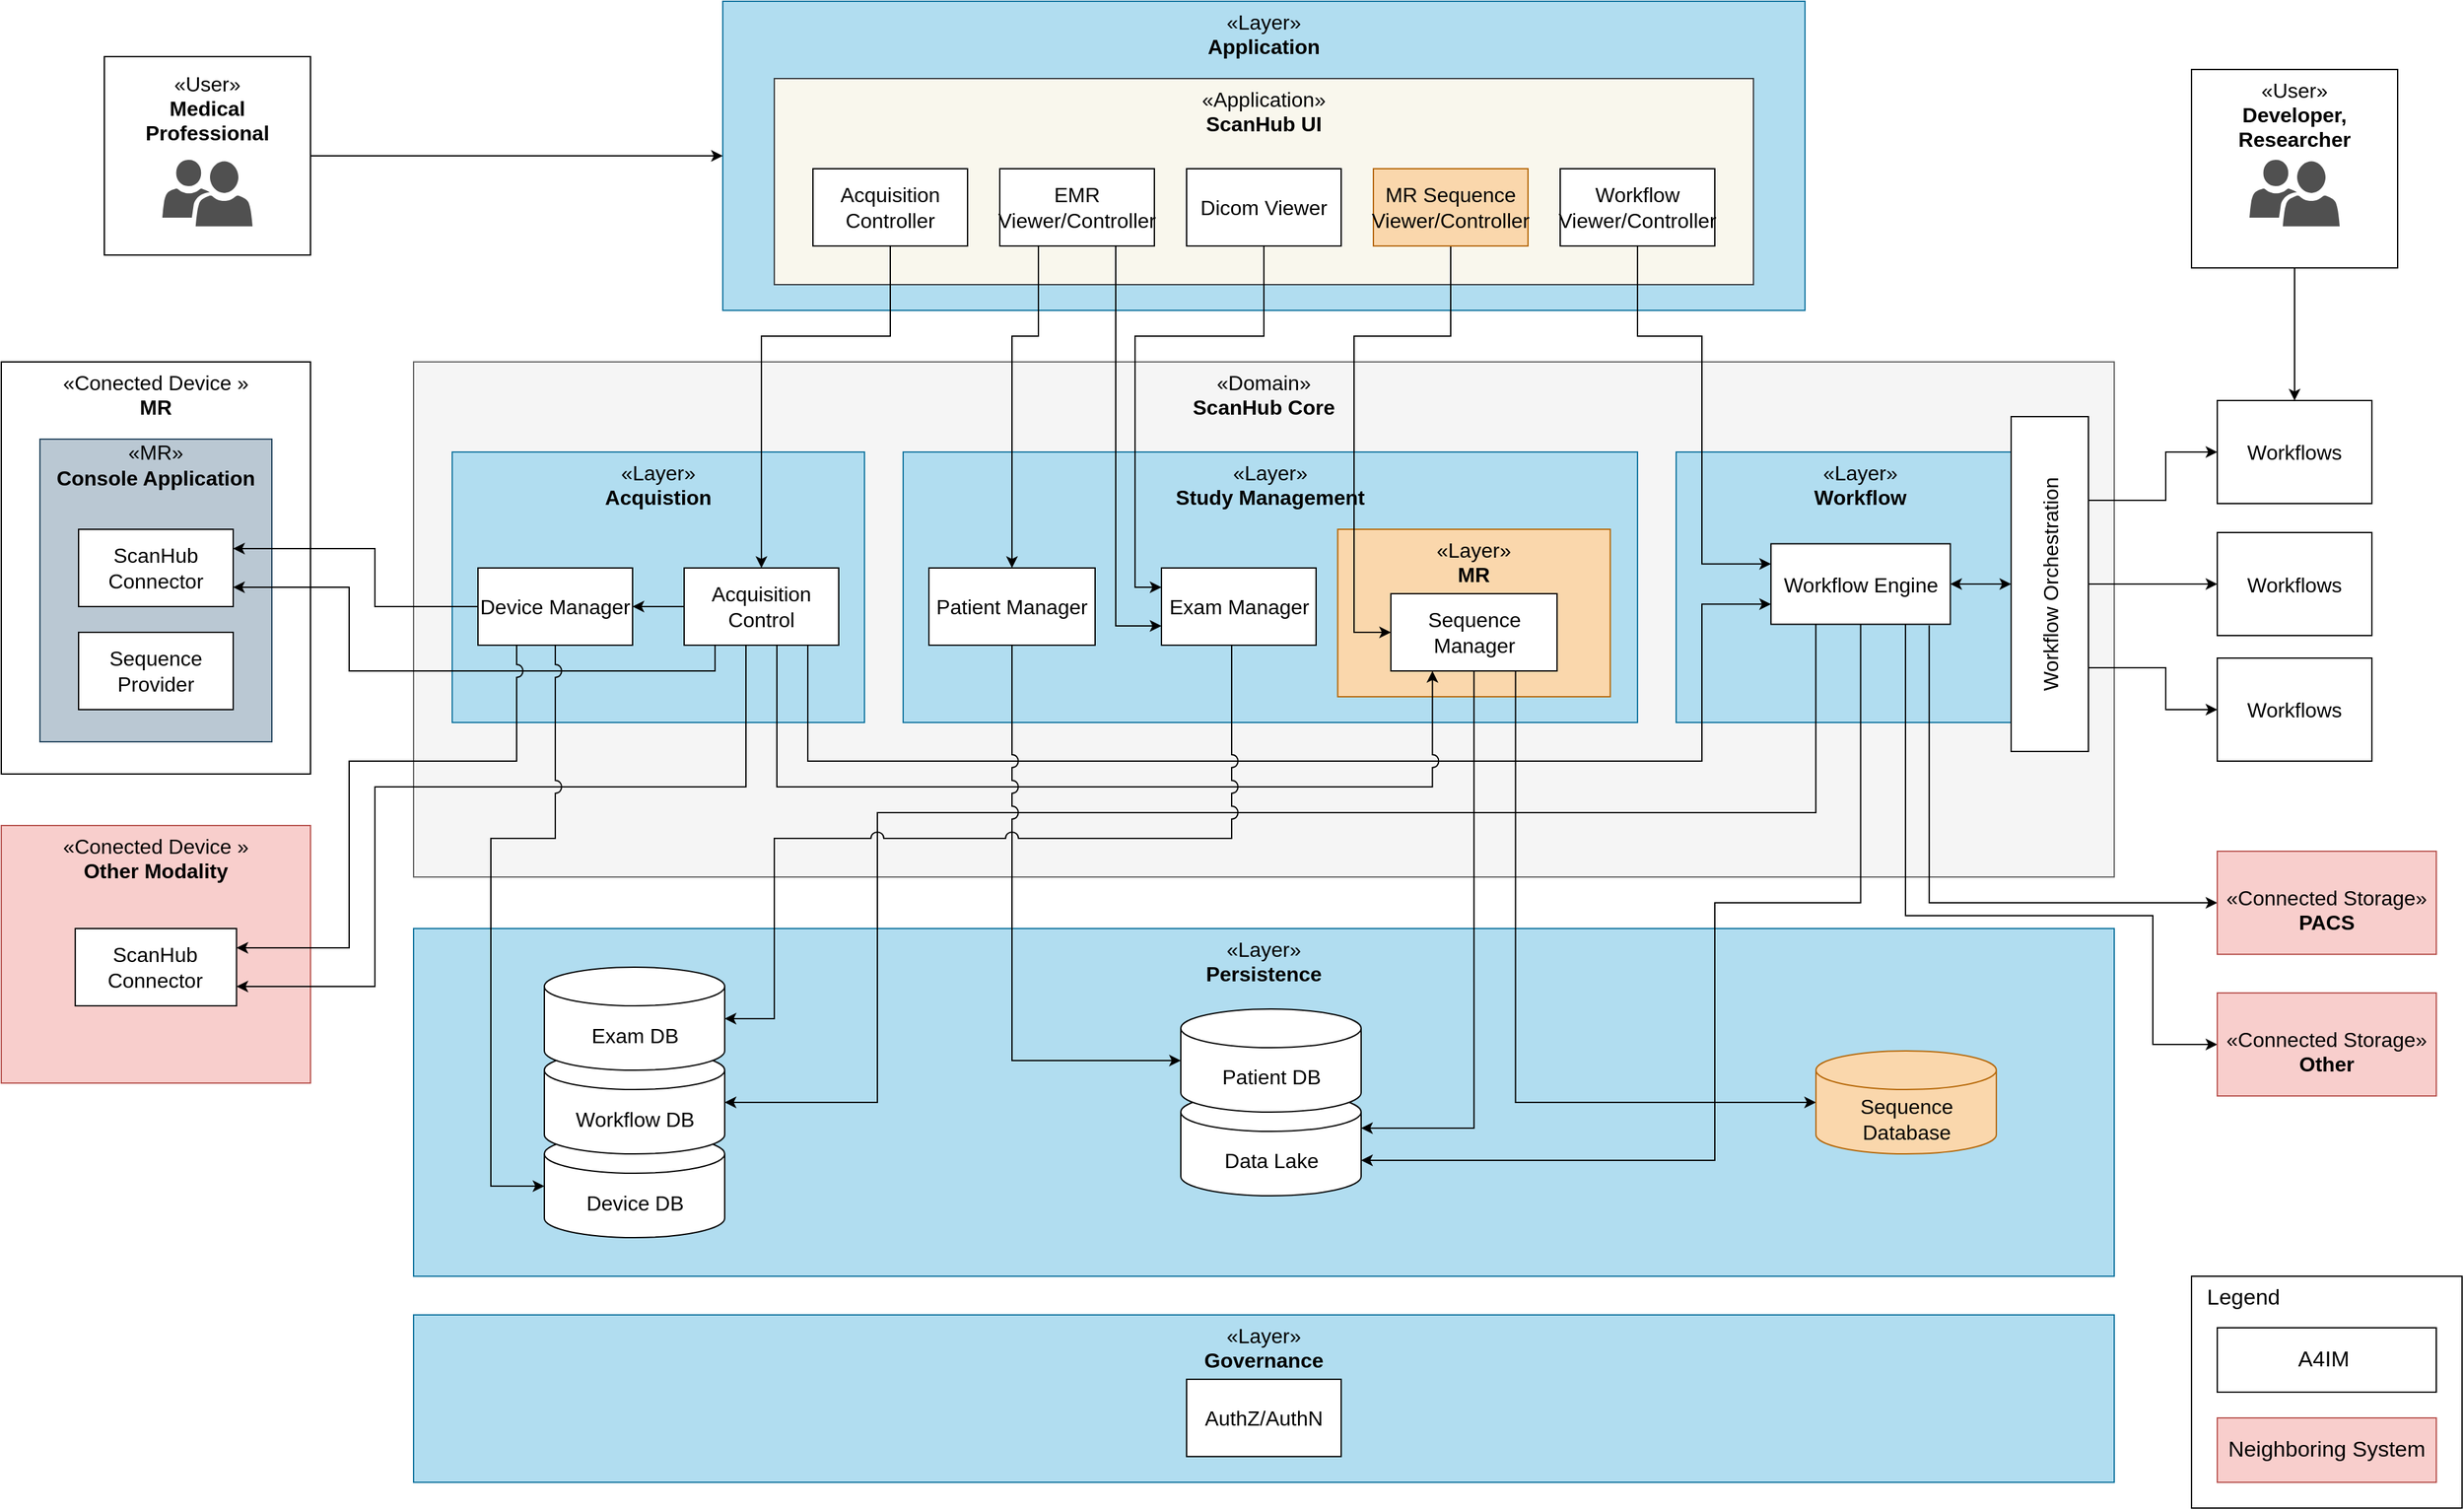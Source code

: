 <mxfile version="24.0.4" type="device" pages="2">
  <diagram name="System View" id="r58yeXicvnXeVhzd3WK1">
    <mxGraphModel dx="1994" dy="1859" grid="1" gridSize="10" guides="1" tooltips="1" connect="1" arrows="1" fold="1" page="1" pageScale="1" pageWidth="827" pageHeight="1169" math="0" shadow="0">
      <root>
        <mxCell id="0" />
        <mxCell id="1" parent="0" />
        <mxCell id="E-1cDGF12q2lx50jinpV-3" value="" style="rounded=0;whiteSpace=wrap;html=1;labelBackgroundColor=none;fontSize=17;" parent="1" vertex="1">
          <mxGeometry x="980" y="710" width="210" height="180" as="geometry" />
        </mxCell>
        <mxCell id="L5MEKKil3N5dobx29khn-57" value="" style="rounded=0;whiteSpace=wrap;html=1;fillColor=#b1ddf0;strokeColor=#10739e;fontSize=16;" parent="1" vertex="1">
          <mxGeometry x="-400" y="440" width="1320" height="270" as="geometry" />
        </mxCell>
        <mxCell id="L5MEKKil3N5dobx29khn-22" value="" style="rounded=0;whiteSpace=wrap;html=1;fillColor=#f5f5f5;strokeColor=#666666;fontColor=#333333;fontSize=16;" parent="1" vertex="1">
          <mxGeometry x="-400" width="1320" height="400" as="geometry" />
        </mxCell>
        <mxCell id="L5MEKKil3N5dobx29khn-13" value="Workflows" style="rounded=0;whiteSpace=wrap;html=1;fontSize=16;" parent="1" vertex="1">
          <mxGeometry x="1000" y="30" width="120" height="80" as="geometry" />
        </mxCell>
        <mxCell id="L5MEKKil3N5dobx29khn-14" value="Workflows" style="rounded=0;whiteSpace=wrap;html=1;fontSize=16;" parent="1" vertex="1">
          <mxGeometry x="1000" y="132.5" width="120" height="80" as="geometry" />
        </mxCell>
        <mxCell id="L5MEKKil3N5dobx29khn-15" value="Workflows" style="rounded=0;whiteSpace=wrap;html=1;fontSize=16;" parent="1" vertex="1">
          <mxGeometry x="1000" y="230" width="120" height="80" as="geometry" />
        </mxCell>
        <mxCell id="L5MEKKil3N5dobx29khn-23" value="&lt;span style=&quot;color: rgb(0, 0, 0); font-family: Helvetica; font-size: 16px; font-style: normal; font-variant-ligatures: normal; font-variant-caps: normal; font-weight: 400; letter-spacing: normal; orphans: 2; text-indent: 0px; text-transform: none; widows: 2; word-spacing: 0px; -webkit-text-stroke-width: 0px; text-decoration-thickness: initial; text-decoration-style: initial; text-decoration-color: initial; float: none; display: inline !important;&quot;&gt;«Domain»&lt;/span&gt;&lt;br style=&quot;border-color: var(--border-color); color: rgb(0, 0, 0); font-family: Helvetica; font-size: 16px; font-style: normal; font-variant-ligatures: normal; font-variant-caps: normal; font-weight: 400; letter-spacing: normal; orphans: 2; text-indent: 0px; text-transform: none; widows: 2; word-spacing: 0px; -webkit-text-stroke-width: 0px; text-decoration-thickness: initial; text-decoration-style: initial; text-decoration-color: initial;&quot;&gt;&lt;b style=&quot;font-size: 16px;&quot;&gt;ScanHub Core&lt;/b&gt;" style="text;whiteSpace=wrap;html=1;labelBackgroundColor=none;align=center;rounded=0;fontSize=16;" parent="1" vertex="1">
          <mxGeometry x="-400" width="1320" height="50" as="geometry" />
        </mxCell>
        <mxCell id="L5MEKKil3N5dobx29khn-42" value="" style="endArrow=none;startArrow=classic;html=1;rounded=0;edgeStyle=orthogonalEdgeStyle;exitX=0;exitY=0.5;exitDx=0;exitDy=0;endFill=0;entryX=0.25;entryY=1;entryDx=0;entryDy=0;fontSize=16;" parent="1" source="L5MEKKil3N5dobx29khn-15" target="L5MEKKil3N5dobx29khn-12" edge="1">
          <mxGeometry width="50" height="50" relative="1" as="geometry">
            <mxPoint x="980" y="310" as="sourcePoint" />
            <mxPoint x="940" y="260" as="targetPoint" />
            <Array as="points">
              <mxPoint x="960" y="270" />
              <mxPoint x="960" y="237" />
            </Array>
          </mxGeometry>
        </mxCell>
        <mxCell id="L5MEKKil3N5dobx29khn-67" value="" style="rounded=0;whiteSpace=wrap;html=1;fillColor=#b1ddf0;strokeColor=#10739e;fontSize=16;" parent="1" vertex="1">
          <mxGeometry x="-400" y="740" width="1320" height="130" as="geometry" />
        </mxCell>
        <mxCell id="L5MEKKil3N5dobx29khn-68" value="&lt;span style=&quot;color: rgb(0, 0, 0); font-family: Helvetica; font-size: 16px; font-style: normal; font-variant-ligatures: normal; font-variant-caps: normal; font-weight: 400; letter-spacing: normal; orphans: 2; text-indent: 0px; text-transform: none; widows: 2; word-spacing: 0px; -webkit-text-stroke-width: 0px; text-decoration-thickness: initial; text-decoration-style: initial; text-decoration-color: initial; float: none; display: inline !important;&quot;&gt;«Layer»&lt;/span&gt;&lt;br style=&quot;border-color: var(--border-color); color: rgb(0, 0, 0); font-family: Helvetica; font-size: 16px; font-style: normal; font-variant-ligatures: normal; font-variant-caps: normal; font-weight: 400; letter-spacing: normal; orphans: 2; text-indent: 0px; text-transform: none; widows: 2; word-spacing: 0px; -webkit-text-stroke-width: 0px; text-decoration-thickness: initial; text-decoration-style: initial; text-decoration-color: initial;&quot;&gt;&lt;b style=&quot;font-size: 16px;&quot;&gt;Governance&lt;/b&gt;" style="text;whiteSpace=wrap;html=1;labelBackgroundColor=none;align=center;rounded=0;fontSize=16;" parent="1" vertex="1">
          <mxGeometry x="-400" y="740" width="1320" height="50" as="geometry" />
        </mxCell>
        <mxCell id="L5MEKKil3N5dobx29khn-69" value="AuthZ/AuthN" style="rounded=0;whiteSpace=wrap;html=1;fontSize=16;" parent="1" vertex="1">
          <mxGeometry x="200" y="790" width="120" height="60" as="geometry" />
        </mxCell>
        <mxCell id="W92m8VuoNIIunjYURMXv-19" value="" style="group;rounded=0;fontSize=16;fillColor=#f8cecc;strokeColor=#b85450;" parent="1" vertex="1" connectable="0">
          <mxGeometry x="-720" y="360" width="240" height="200" as="geometry" />
        </mxCell>
        <mxCell id="L5MEKKil3N5dobx29khn-34" value="" style="rounded=0;whiteSpace=wrap;html=1;fontSize=16;fillColor=#f8cecc;strokeColor=#b85450;" parent="W92m8VuoNIIunjYURMXv-19" vertex="1">
          <mxGeometry width="240" height="200" as="geometry" />
        </mxCell>
        <mxCell id="L5MEKKil3N5dobx29khn-35" value="&lt;span style=&quot;color: rgb(0, 0, 0); font-family: Helvetica; font-size: 16px; font-style: normal; font-variant-ligatures: normal; font-variant-caps: normal; letter-spacing: normal; orphans: 2; text-indent: 0px; text-transform: none; widows: 2; word-spacing: 0px; -webkit-text-stroke-width: 0px; text-decoration-thickness: initial; text-decoration-style: initial; text-decoration-color: initial; float: none; display: inline !important;&quot;&gt;«&lt;span style=&quot;border-color: var(--border-color); font-size: 16px;&quot;&gt;Conected Device&lt;/span&gt;&lt;b style=&quot;font-weight: 400; border-color: var(--border-color); font-size: 16px;&quot;&gt;&amp;nbsp;&lt;/b&gt;»&lt;/span&gt;&lt;br style=&quot;border-color: var(--border-color); color: rgb(0, 0, 0); font-family: Helvetica; font-size: 16px; font-style: normal; font-variant-ligatures: normal; font-variant-caps: normal; font-weight: 400; letter-spacing: normal; orphans: 2; text-indent: 0px; text-transform: none; widows: 2; word-spacing: 0px; -webkit-text-stroke-width: 0px; text-decoration-thickness: initial; text-decoration-style: initial; text-decoration-color: initial;&quot;&gt;&lt;b style=&quot;font-size: 16px;&quot;&gt;Other Modality&lt;/b&gt;" style="text;whiteSpace=wrap;html=1;labelBackgroundColor=none;align=center;rounded=0;fontSize=16;" parent="W92m8VuoNIIunjYURMXv-19" vertex="1">
          <mxGeometry width="240" height="50" as="geometry" />
        </mxCell>
        <mxCell id="L5MEKKil3N5dobx29khn-36" value="ScanHub Connector" style="rounded=0;whiteSpace=wrap;html=1;fontSize=16;" parent="W92m8VuoNIIunjYURMXv-19" vertex="1">
          <mxGeometry x="57.391" y="80" width="125.217" height="60" as="geometry" />
        </mxCell>
        <mxCell id="W92m8VuoNIIunjYURMXv-20" value="" style="group;rounded=0;fontSize=16;" parent="1" vertex="1" connectable="0">
          <mxGeometry x="-720" width="240" height="320" as="geometry" />
        </mxCell>
        <mxCell id="L5MEKKil3N5dobx29khn-16" value="" style="rounded=0;whiteSpace=wrap;html=1;container=0;fontSize=16;" parent="W92m8VuoNIIunjYURMXv-20" vertex="1">
          <mxGeometry width="240" height="320" as="geometry" />
        </mxCell>
        <mxCell id="L5MEKKil3N5dobx29khn-37" value="" style="rounded=0;whiteSpace=wrap;html=1;container=0;fillColor=#bac8d3;strokeColor=#23445d;fontSize=16;" parent="W92m8VuoNIIunjYURMXv-20" vertex="1">
          <mxGeometry x="30" y="60" width="180" height="235" as="geometry" />
        </mxCell>
        <mxCell id="L5MEKKil3N5dobx29khn-29" value="Sequence Provider" style="rounded=0;whiteSpace=wrap;html=1;container=0;fontSize=16;" parent="W92m8VuoNIIunjYURMXv-20" vertex="1">
          <mxGeometry x="60" y="210" width="120" height="60" as="geometry" />
        </mxCell>
        <mxCell id="L5MEKKil3N5dobx29khn-30" value="&lt;span style=&quot;color: rgb(0, 0, 0); font-family: Helvetica; font-size: 16px; font-style: normal; font-variant-ligatures: normal; font-variant-caps: normal; letter-spacing: normal; orphans: 2; text-indent: 0px; text-transform: none; widows: 2; word-spacing: 0px; -webkit-text-stroke-width: 0px; text-decoration-thickness: initial; text-decoration-style: initial; text-decoration-color: initial; float: none; display: inline !important;&quot;&gt;«&lt;span style=&quot;border-color: var(--border-color); font-size: 16px;&quot;&gt;Conected Device&lt;/span&gt;&lt;b style=&quot;font-weight: 400; border-color: var(--border-color); font-size: 16px;&quot;&gt;&amp;nbsp;&lt;/b&gt;»&lt;/span&gt;&lt;br style=&quot;border-color: var(--border-color); color: rgb(0, 0, 0); font-family: Helvetica; font-size: 16px; font-style: normal; font-variant-ligatures: normal; font-variant-caps: normal; font-weight: 400; letter-spacing: normal; orphans: 2; text-indent: 0px; text-transform: none; widows: 2; word-spacing: 0px; -webkit-text-stroke-width: 0px; text-decoration-thickness: initial; text-decoration-style: initial; text-decoration-color: initial;&quot;&gt;&lt;b style=&quot;font-size: 16px;&quot;&gt;MR&lt;/b&gt;" style="text;whiteSpace=wrap;html=1;labelBackgroundColor=none;align=center;container=0;rounded=0;fontSize=16;" parent="W92m8VuoNIIunjYURMXv-20" vertex="1">
          <mxGeometry width="240" height="50" as="geometry" />
        </mxCell>
        <mxCell id="L5MEKKil3N5dobx29khn-31" value="ScanHub Connector" style="rounded=0;whiteSpace=wrap;html=1;container=0;fontSize=16;" parent="W92m8VuoNIIunjYURMXv-20" vertex="1">
          <mxGeometry x="60" y="130" width="120" height="60" as="geometry" />
        </mxCell>
        <mxCell id="L5MEKKil3N5dobx29khn-39" value="«MR»&lt;br style=&quot;border-color: var(--border-color); font-size: 16px;&quot;&gt;&lt;b style=&quot;font-size: 16px;&quot;&gt;Console Application&lt;/b&gt;" style="text;whiteSpace=wrap;html=1;align=center;verticalAlign=middle;container=0;rounded=0;fontSize=16;" parent="W92m8VuoNIIunjYURMXv-20" vertex="1">
          <mxGeometry x="30" y="60" width="180" height="40" as="geometry" />
        </mxCell>
        <mxCell id="L5MEKKil3N5dobx29khn-40" value="" style="endArrow=none;startArrow=classic;html=1;rounded=0;exitX=0;exitY=0.5;exitDx=0;exitDy=0;edgeStyle=orthogonalEdgeStyle;startFill=1;endFill=0;entryX=0.75;entryY=1;entryDx=0;entryDy=0;fontSize=16;" parent="1" source="L5MEKKil3N5dobx29khn-13" target="L5MEKKil3N5dobx29khn-12" edge="1">
          <mxGeometry width="50" height="50" relative="1" as="geometry">
            <mxPoint x="720" y="380" as="sourcePoint" />
            <mxPoint x="940" y="150" as="targetPoint" />
            <Array as="points">
              <mxPoint x="960" y="70" />
              <mxPoint x="960" y="107" />
            </Array>
          </mxGeometry>
        </mxCell>
        <mxCell id="L5MEKKil3N5dobx29khn-2" value="" style="rounded=0;whiteSpace=wrap;html=1;fillColor=#b1ddf0;strokeColor=#10739e;fontSize=16;" parent="1" vertex="1">
          <mxGeometry x="580" y="70" width="290" height="210" as="geometry" />
        </mxCell>
        <mxCell id="W92m8VuoNIIunjYURMXv-34" value="" style="group;rounded=0;fontSize=16;fillColor=#f8cecc;strokeColor=#b85450;container=0;" parent="1" vertex="1" connectable="0">
          <mxGeometry x="1000" y="380" width="170" height="80" as="geometry" />
        </mxCell>
        <mxCell id="W92m8VuoNIIunjYURMXv-35" value="" style="endArrow=none;startArrow=classic;html=1;rounded=0;exitX=0;exitY=0.5;exitDx=0;exitDy=0;edgeStyle=orthogonalEdgeStyle;startFill=1;endFill=0;entryX=0.882;entryY=1.014;entryDx=0;entryDy=0;fontSize=16;entryPerimeter=0;" parent="1" source="L5MEKKil3N5dobx29khn-62" target="L5MEKKil3N5dobx29khn-10" edge="1">
          <mxGeometry width="50" height="50" relative="1" as="geometry">
            <mxPoint x="1010" y="199" as="sourcePoint" />
            <mxPoint x="720" y="220" as="targetPoint" />
            <Array as="points">
              <mxPoint x="776" y="420" />
            </Array>
          </mxGeometry>
        </mxCell>
        <mxCell id="W92m8VuoNIIunjYURMXv-36" value="" style="endArrow=none;startArrow=classic;html=1;rounded=0;exitX=1;exitY=0;exitDx=0;exitDy=52.5;edgeStyle=orthogonalEdgeStyle;startFill=1;endFill=0;entryX=0.5;entryY=1;entryDx=0;entryDy=0;exitPerimeter=0;jumpStyle=arc;jumpSize=10;fontSize=16;" parent="1" source="L5MEKKil3N5dobx29khn-59" target="L5MEKKil3N5dobx29khn-10" edge="1">
          <mxGeometry width="50" height="50" relative="1" as="geometry">
            <mxPoint x="1010" y="430" as="sourcePoint" />
            <mxPoint x="730" y="229" as="targetPoint" />
            <Array as="points">
              <mxPoint x="610" y="620" />
              <mxPoint x="610" y="420" />
              <mxPoint x="723" y="420" />
            </Array>
          </mxGeometry>
        </mxCell>
        <mxCell id="L5MEKKil3N5dobx29khn-45" value="" style="rounded=0;whiteSpace=wrap;html=1;fillColor=#b1ddf0;strokeColor=#10739e;fontSize=16;" parent="1" vertex="1">
          <mxGeometry x="-20" y="70" width="570" height="210" as="geometry" />
        </mxCell>
        <mxCell id="L5MEKKil3N5dobx29khn-50" value="Exam Manager" style="rounded=0;whiteSpace=wrap;html=1;fontSize=16;" parent="1" vertex="1">
          <mxGeometry x="180.5" y="160" width="120" height="60" as="geometry" />
        </mxCell>
        <mxCell id="W92m8VuoNIIunjYURMXv-38" value="" style="endArrow=none;startArrow=classic;html=1;rounded=0;exitX=1;exitY=0.5;exitDx=0;exitDy=0;edgeStyle=orthogonalEdgeStyle;startFill=1;endFill=0;entryX=0.25;entryY=1;entryDx=0;entryDy=0;exitPerimeter=0;jumpStyle=arc;jumpSize=10;fontSize=16;" parent="1" source="L5MEKKil3N5dobx29khn-66" target="L5MEKKil3N5dobx29khn-10" edge="1">
          <mxGeometry width="50" height="50" relative="1" as="geometry">
            <mxPoint x="340" y="667" as="sourcePoint" />
            <mxPoint x="695" y="229" as="targetPoint" />
            <Array as="points">
              <mxPoint x="-40" y="575" />
              <mxPoint x="-40" y="350" />
              <mxPoint x="688" y="350" />
            </Array>
          </mxGeometry>
        </mxCell>
        <mxCell id="L5MEKKil3N5dobx29khn-11" value="&lt;span style=&quot;color: rgb(0, 0, 0); font-family: Helvetica; font-size: 16px; font-style: normal; font-variant-ligatures: normal; font-variant-caps: normal; font-weight: 400; letter-spacing: normal; orphans: 2; text-indent: 0px; text-transform: none; widows: 2; word-spacing: 0px; -webkit-text-stroke-width: 0px; text-decoration-thickness: initial; text-decoration-style: initial; text-decoration-color: initial; float: none; display: inline !important;&quot;&gt;«Layer»&lt;/span&gt;&lt;br style=&quot;border-color: var(--border-color); color: rgb(0, 0, 0); font-family: Helvetica; font-size: 16px; font-style: normal; font-variant-ligatures: normal; font-variant-caps: normal; font-weight: 400; letter-spacing: normal; orphans: 2; text-indent: 0px; text-transform: none; widows: 2; word-spacing: 0px; -webkit-text-stroke-width: 0px; text-decoration-thickness: initial; text-decoration-style: initial; text-decoration-color: initial;&quot;&gt;&lt;b style=&quot;font-size: 16px;&quot;&gt;Workflow&lt;/b&gt;" style="text;whiteSpace=wrap;html=1;labelBackgroundColor=none;align=center;rounded=0;fontSize=16;" parent="1" vertex="1">
          <mxGeometry x="578.2" y="70" width="290.0" height="50" as="geometry" />
        </mxCell>
        <mxCell id="L5MEKKil3N5dobx29khn-41" value="" style="endArrow=none;startArrow=classic;html=1;rounded=0;edgeStyle=orthogonalEdgeStyle;startFill=1;endFill=0;exitX=0;exitY=0.5;exitDx=0;exitDy=0;entryX=0.5;entryY=1;entryDx=0;entryDy=0;fontSize=16;" parent="1" source="L5MEKKil3N5dobx29khn-14" target="L5MEKKil3N5dobx29khn-12" edge="1">
          <mxGeometry width="50" height="50" relative="1" as="geometry">
            <mxPoint x="970" y="210" as="sourcePoint" />
            <mxPoint x="960" y="210" as="targetPoint" />
            <Array as="points" />
          </mxGeometry>
        </mxCell>
        <mxCell id="L5MEKKil3N5dobx29khn-17" value="" style="rounded=0;whiteSpace=wrap;html=1;fillColor=#b1ddf0;strokeColor=#10739e;fontSize=16;" parent="1" vertex="1">
          <mxGeometry x="-370" y="70" width="320" height="210" as="geometry" />
        </mxCell>
        <mxCell id="L5MEKKil3N5dobx29khn-18" value="&lt;span style=&quot;color: rgb(0, 0, 0); font-family: Helvetica; font-size: 16px; font-style: normal; font-variant-ligatures: normal; font-variant-caps: normal; font-weight: 400; letter-spacing: normal; orphans: 2; text-indent: 0px; text-transform: none; widows: 2; word-spacing: 0px; -webkit-text-stroke-width: 0px; text-decoration-thickness: initial; text-decoration-style: initial; text-decoration-color: initial; float: none; display: inline !important;&quot;&gt;«Layer»&lt;/span&gt;&lt;br style=&quot;border-color: var(--border-color); color: rgb(0, 0, 0); font-family: Helvetica; font-size: 16px; font-style: normal; font-variant-ligatures: normal; font-variant-caps: normal; font-weight: 400; letter-spacing: normal; orphans: 2; text-indent: 0px; text-transform: none; widows: 2; word-spacing: 0px; -webkit-text-stroke-width: 0px; text-decoration-thickness: initial; text-decoration-style: initial; text-decoration-color: initial;&quot;&gt;&lt;b style=&quot;font-size: 16px;&quot;&gt;Acquistion&lt;/b&gt;" style="text;whiteSpace=wrap;html=1;labelBackgroundColor=none;align=center;rounded=0;fontSize=16;" parent="1" vertex="1">
          <mxGeometry x="-370" y="70" width="320" height="50" as="geometry" />
        </mxCell>
        <mxCell id="L5MEKKil3N5dobx29khn-1" value="" style="rounded=0;whiteSpace=wrap;html=1;fillColor=#b1ddf0;strokeColor=#10739e;fillStyle=auto;fontSize=16;" parent="1" vertex="1">
          <mxGeometry x="-160" y="-280" width="840" height="240" as="geometry" />
        </mxCell>
        <mxCell id="L5MEKKil3N5dobx29khn-7" value="&lt;span style=&quot;color: rgb(0, 0, 0); font-family: Helvetica; font-size: 16px; font-style: normal; font-variant-ligatures: normal; font-variant-caps: normal; font-weight: 400; letter-spacing: normal; orphans: 2; text-indent: 0px; text-transform: none; widows: 2; word-spacing: 0px; -webkit-text-stroke-width: 0px; text-decoration-thickness: initial; text-decoration-style: initial; text-decoration-color: initial; float: none; display: inline !important;&quot;&gt;«Layer»&lt;/span&gt;&lt;br style=&quot;border-color: var(--border-color); color: rgb(0, 0, 0); font-family: Helvetica; font-size: 16px; font-style: normal; font-variant-ligatures: normal; font-variant-caps: normal; font-weight: 400; letter-spacing: normal; orphans: 2; text-indent: 0px; text-transform: none; widows: 2; word-spacing: 0px; -webkit-text-stroke-width: 0px; text-decoration-thickness: initial; text-decoration-style: initial; text-decoration-color: initial;&quot;&gt;&lt;b style=&quot;border-color: var(--border-color); color: rgb(0, 0, 0); font-family: Helvetica; font-size: 16px; font-style: normal; font-variant-ligatures: normal; font-variant-caps: normal; letter-spacing: normal; orphans: 2; text-indent: 0px; text-transform: none; widows: 2; word-spacing: 0px; -webkit-text-stroke-width: 0px; text-decoration-thickness: initial; text-decoration-style: initial; text-decoration-color: initial;&quot;&gt;Application&lt;/b&gt;" style="text;whiteSpace=wrap;html=1;labelBackgroundColor=none;align=center;rounded=0;fontSize=16;" parent="1" vertex="1">
          <mxGeometry x="-160" y="-280" width="840" height="50" as="geometry" />
        </mxCell>
        <mxCell id="L5MEKKil3N5dobx29khn-8" value="" style="rounded=0;whiteSpace=wrap;html=1;fillColor=#f9f7ed;strokeColor=#36393d;fontSize=16;" parent="1" vertex="1">
          <mxGeometry x="-120" y="-220" width="760" height="160" as="geometry" />
        </mxCell>
        <mxCell id="L5MEKKil3N5dobx29khn-54" value="&lt;span style=&quot;color: rgb(0, 0, 0); font-family: Helvetica; font-size: 16px; font-style: normal; font-variant-ligatures: normal; font-variant-caps: normal; letter-spacing: normal; orphans: 2; text-indent: 0px; text-transform: none; widows: 2; word-spacing: 0px; -webkit-text-stroke-width: 0px; text-decoration-thickness: initial; text-decoration-style: initial; text-decoration-color: initial; float: none; display: inline !important;&quot;&gt;«&lt;span style=&quot;border-color: var(--border-color); font-size: 16px;&quot;&gt;Application&lt;/span&gt;»&lt;/span&gt;&lt;br style=&quot;border-color: var(--border-color); color: rgb(0, 0, 0); font-family: Helvetica; font-size: 16px; font-style: normal; font-variant-ligatures: normal; font-variant-caps: normal; font-weight: 400; letter-spacing: normal; orphans: 2; text-indent: 0px; text-transform: none; widows: 2; word-spacing: 0px; -webkit-text-stroke-width: 0px; text-decoration-thickness: initial; text-decoration-style: initial; text-decoration-color: initial;&quot;&gt;&lt;b style=&quot;font-size: 16px;&quot;&gt;ScanHub UI&lt;/b&gt;" style="text;whiteSpace=wrap;html=1;labelBackgroundColor=none;align=center;rounded=0;fontSize=16;" parent="1" vertex="1">
          <mxGeometry x="-120" y="-220" width="760" height="50" as="geometry" />
        </mxCell>
        <mxCell id="W92m8VuoNIIunjYURMXv-45" value="" style="endArrow=none;html=1;rounded=0;exitX=0;exitY=0.25;exitDx=0;exitDy=0;entryX=0.5;entryY=1;entryDx=0;entryDy=0;edgeStyle=orthogonalEdgeStyle;startArrow=classic;startFill=1;endFill=0;fontSize=16;" parent="1" source="L5MEKKil3N5dobx29khn-10" target="W92m8VuoNIIunjYURMXv-44" edge="1">
          <mxGeometry width="50" height="50" relative="1" as="geometry">
            <mxPoint x="359" y="220" as="sourcePoint" />
            <mxPoint x="425" y="-100" as="targetPoint" />
            <Array as="points">
              <mxPoint x="600" y="157" />
              <mxPoint x="600" y="-20" />
              <mxPoint x="550" y="-20" />
            </Array>
          </mxGeometry>
        </mxCell>
        <mxCell id="W92m8VuoNIIunjYURMXv-39" value="" style="endArrow=classic;html=1;rounded=0;entryX=0;entryY=0.25;entryDx=0;entryDy=0;edgeStyle=orthogonalEdgeStyle;startArrow=none;startFill=0;endFill=1;exitX=0.5;exitY=1;exitDx=0;exitDy=0;fontSize=16;" parent="1" source="L5MEKKil3N5dobx29khn-52" target="L5MEKKil3N5dobx29khn-50" edge="1">
          <mxGeometry width="50" height="50" relative="1" as="geometry">
            <mxPoint x="165" y="-100" as="sourcePoint" />
            <mxPoint x="215" y="190" as="targetPoint" />
            <Array as="points">
              <mxPoint x="260" y="-20" />
              <mxPoint x="160" y="-20" />
              <mxPoint x="160" y="175" />
            </Array>
          </mxGeometry>
        </mxCell>
        <mxCell id="W92m8VuoNIIunjYURMXv-43" value="" style="endArrow=classic;html=1;rounded=0;edgeStyle=orthogonalEdgeStyle;startArrow=none;startFill=0;endFill=1;exitX=0.5;exitY=1;exitDx=0;exitDy=0;entryX=0.5;entryY=0;entryDx=0;entryDy=0;fontSize=16;" parent="1" source="W92m8VuoNIIunjYURMXv-42" target="L5MEKKil3N5dobx29khn-33" edge="1">
          <mxGeometry width="50" height="50" relative="1" as="geometry">
            <mxPoint x="105" y="-100" as="sourcePoint" />
            <mxPoint x="101" y="190" as="targetPoint" />
            <Array as="points">
              <mxPoint x="-30" y="-20" />
              <mxPoint x="-130" y="-20" />
            </Array>
          </mxGeometry>
        </mxCell>
        <mxCell id="L5MEKKil3N5dobx29khn-10" value="Workflow Engine" style="rounded=0;whiteSpace=wrap;html=1;fontSize=16;" parent="1" vertex="1">
          <mxGeometry x="653.6" y="141.25" width="139.2" height="62.5" as="geometry" />
        </mxCell>
        <mxCell id="L5MEKKil3N5dobx29khn-12" value="Workflow Orchestration" style="rounded=0;whiteSpace=wrap;html=1;rotation=-90;fontSize=16;" parent="1" vertex="1">
          <mxGeometry x="740" y="142.5" width="260" height="60" as="geometry" />
        </mxCell>
        <mxCell id="L5MEKKil3N5dobx29khn-43" value="" style="endArrow=classic;startArrow=classic;html=1;rounded=0;entryX=1;entryY=0.5;entryDx=0;entryDy=0;exitX=0.5;exitY=0;exitDx=0;exitDy=0;exitPerimeter=0;fontSize=16;" parent="1" source="L5MEKKil3N5dobx29khn-12" target="L5MEKKil3N5dobx29khn-10" edge="1">
          <mxGeometry width="50" height="50" relative="1" as="geometry">
            <mxPoint x="497.0" y="240" as="sourcePoint" />
            <mxPoint x="555" y="190" as="targetPoint" />
          </mxGeometry>
        </mxCell>
        <mxCell id="L5MEKKil3N5dobx29khn-20" value="Device Manager" style="rounded=0;whiteSpace=wrap;html=1;fontSize=16;" parent="1" vertex="1">
          <mxGeometry x="-350" y="160" width="120" height="60" as="geometry" />
        </mxCell>
        <mxCell id="L5MEKKil3N5dobx29khn-33" value="Acquisition Control" style="rounded=0;whiteSpace=wrap;html=1;points=[[0,0,0,0,0],[0,0.25,0,0,0],[0,0.5,0,0,0],[0,0.75,0,0,0],[0,1,0,0,0],[0.2,1,0,0,0],[0.25,0,0,0,0],[0.4,1,0,0,0],[0.5,0,0,0,0],[0.6,1,0,0,0],[0.75,0,0,0,0],[0.8,1,0,0,0],[1,0,0,0,0],[1,0.25,0,0,0],[1,0.5,0,0,0],[1,0.75,0,0,0],[1,1,0,0,0]];fontSize=16;" parent="1" vertex="1">
          <mxGeometry x="-190" y="160" width="120" height="60" as="geometry" />
        </mxCell>
        <mxCell id="W92m8VuoNIIunjYURMXv-41" value="" style="endArrow=none;html=1;rounded=0;entryX=0;entryY=0.5;entryDx=0;entryDy=0;edgeStyle=orthogonalEdgeStyle;startArrow=classic;startFill=1;endFill=0;exitX=1;exitY=0.5;exitDx=0;exitDy=0;jumpStyle=arc;jumpSize=10;fontSize=16;" parent="1" source="L5MEKKil3N5dobx29khn-20" target="L5MEKKil3N5dobx29khn-33" edge="1">
          <mxGeometry width="50" height="50" relative="1" as="geometry">
            <mxPoint x="-290" y="660" as="sourcePoint" />
            <mxPoint x="-260" y="230" as="targetPoint" />
            <Array as="points">
              <mxPoint x="-210" y="190" />
            </Array>
          </mxGeometry>
        </mxCell>
        <mxCell id="L5MEKKil3N5dobx29khn-38" value="" style="endArrow=classic;html=1;rounded=0;exitX=0;exitY=0.5;exitDx=0;exitDy=0;entryX=1;entryY=0.25;entryDx=0;entryDy=0;edgeStyle=orthogonalEdgeStyle;startArrow=none;startFill=0;endFill=1;fontSize=16;" parent="1" source="L5MEKKil3N5dobx29khn-20" target="L5MEKKil3N5dobx29khn-31" edge="1">
          <mxGeometry width="50" height="50" relative="1" as="geometry">
            <mxPoint x="-220" y="540" as="sourcePoint" />
            <mxPoint x="-285" y="800" as="targetPoint" />
            <Array as="points">
              <mxPoint x="-430" y="190" />
              <mxPoint x="-430" y="145" />
            </Array>
          </mxGeometry>
        </mxCell>
        <mxCell id="W92m8VuoNIIunjYURMXv-1" value="" style="endArrow=classic;html=1;rounded=0;exitX=0.2;exitY=1;exitDx=0;exitDy=0;edgeStyle=orthogonalEdgeStyle;entryX=1;entryY=0.75;entryDx=0;entryDy=0;startArrow=none;startFill=0;endFill=1;exitPerimeter=0;fontSize=16;" parent="1" source="L5MEKKil3N5dobx29khn-33" target="L5MEKKil3N5dobx29khn-31" edge="1">
          <mxGeometry width="50" height="50" relative="1" as="geometry">
            <mxPoint x="-140" y="220.04" as="sourcePoint" />
            <mxPoint x="-520" y="175.04" as="targetPoint" />
            <Array as="points">
              <mxPoint x="-166" y="240" />
              <mxPoint x="-450" y="240" />
              <mxPoint x="-450" y="175" />
            </Array>
          </mxGeometry>
        </mxCell>
        <mxCell id="W92m8VuoNIIunjYURMXv-40" value="" style="endArrow=none;html=1;rounded=0;entryX=0.8;entryY=1;entryDx=0;entryDy=0;edgeStyle=orthogonalEdgeStyle;startArrow=classic;startFill=1;endFill=0;jumpStyle=arc;jumpSize=10;exitX=0;exitY=0.75;exitDx=0;exitDy=0;entryPerimeter=0;fontSize=16;" parent="1" source="L5MEKKil3N5dobx29khn-10" target="L5MEKKil3N5dobx29khn-33" edge="1">
          <mxGeometry width="50" height="50" relative="1" as="geometry">
            <mxPoint x="620" y="200" as="sourcePoint" />
            <mxPoint x="-60" y="265" as="targetPoint" />
            <Array as="points">
              <mxPoint x="600" y="188" />
              <mxPoint x="600" y="310" />
              <mxPoint x="-94" y="310" />
            </Array>
          </mxGeometry>
        </mxCell>
        <mxCell id="L5MEKKil3N5dobx29khn-46" value="&lt;span style=&quot;color: rgb(0, 0, 0); font-family: Helvetica; font-size: 16px; font-style: normal; font-variant-ligatures: normal; font-variant-caps: normal; font-weight: 400; letter-spacing: normal; orphans: 2; text-indent: 0px; text-transform: none; widows: 2; word-spacing: 0px; -webkit-text-stroke-width: 0px; text-decoration-thickness: initial; text-decoration-style: initial; text-decoration-color: initial; float: none; display: inline !important;&quot;&gt;«Layer»&lt;/span&gt;&lt;br style=&quot;border-color: var(--border-color); color: rgb(0, 0, 0); font-family: Helvetica; font-size: 16px; font-style: normal; font-variant-ligatures: normal; font-variant-caps: normal; font-weight: 400; letter-spacing: normal; orphans: 2; text-indent: 0px; text-transform: none; widows: 2; word-spacing: 0px; -webkit-text-stroke-width: 0px; text-decoration-thickness: initial; text-decoration-style: initial; text-decoration-color: initial;&quot;&gt;&lt;b style=&quot;font-size: 16px;&quot;&gt;Study Management&lt;/b&gt;" style="text;whiteSpace=wrap;html=1;labelBackgroundColor=none;align=center;rounded=0;fontSize=16;" parent="1" vertex="1">
          <mxGeometry x="-20" y="70" width="570" height="50" as="geometry" />
        </mxCell>
        <mxCell id="L5MEKKil3N5dobx29khn-25" value="" style="rounded=0;whiteSpace=wrap;html=1;fillColor=#fad7ac;strokeColor=#b46504;fontSize=16;" parent="1" vertex="1">
          <mxGeometry x="317.308" y="130" width="211.538" height="130" as="geometry" />
        </mxCell>
        <mxCell id="L5MEKKil3N5dobx29khn-27" value="Sequence Manager" style="rounded=0;whiteSpace=wrap;html=1;fontSize=16;" parent="1" vertex="1">
          <mxGeometry x="358.584" y="180" width="128.987" height="60" as="geometry" />
        </mxCell>
        <mxCell id="L5MEKKil3N5dobx29khn-26" value="&lt;span style=&quot;color: rgb(0, 0, 0); font-family: Helvetica; font-size: 16px; font-style: normal; font-variant-ligatures: normal; font-variant-caps: normal; font-weight: 400; letter-spacing: normal; orphans: 2; text-indent: 0px; text-transform: none; widows: 2; word-spacing: 0px; -webkit-text-stroke-width: 0px; text-decoration-thickness: initial; text-decoration-style: initial; text-decoration-color: initial; float: none; display: inline !important;&quot;&gt;«Layer»&lt;/span&gt;&lt;br style=&quot;border-color: var(--border-color); color: rgb(0, 0, 0); font-family: Helvetica; font-size: 16px; font-style: normal; font-variant-ligatures: normal; font-variant-caps: normal; font-weight: 400; letter-spacing: normal; orphans: 2; text-indent: 0px; text-transform: none; widows: 2; word-spacing: 0px; -webkit-text-stroke-width: 0px; text-decoration-thickness: initial; text-decoration-style: initial; text-decoration-color: initial;&quot;&gt;&lt;b style=&quot;font-size: 16px;&quot;&gt;MR&lt;/b&gt;" style="text;whiteSpace=wrap;html=1;labelBackgroundColor=none;align=center;rounded=0;fontSize=16;" parent="1" vertex="1">
          <mxGeometry x="317.308" y="130" width="211.538" height="50" as="geometry" />
        </mxCell>
        <mxCell id="L5MEKKil3N5dobx29khn-9" value="Patient Manager" style="rounded=0;whiteSpace=wrap;html=1;fontSize=16;" parent="1" vertex="1">
          <mxGeometry x="-0.002" y="160" width="128.987" height="60" as="geometry" />
        </mxCell>
        <mxCell id="W92m8VuoNIIunjYURMXv-23" value="" style="endArrow=classic;html=1;rounded=0;edgeStyle=orthogonalEdgeStyle;startArrow=none;startFill=0;endFill=1;exitX=0.25;exitY=1;exitDx=0;exitDy=0;entryX=0.5;entryY=0;entryDx=0;entryDy=0;fontSize=16;" parent="1" source="L5MEKKil3N5dobx29khn-55" target="L5MEKKil3N5dobx29khn-9" edge="1">
          <mxGeometry width="50" height="50" relative="1" as="geometry">
            <mxPoint x="431" y="140" as="sourcePoint" />
            <mxPoint x="-30" y="-30" as="targetPoint" />
            <Array as="points">
              <mxPoint x="85" y="-20" />
              <mxPoint x="64" y="-20" />
            </Array>
          </mxGeometry>
        </mxCell>
        <mxCell id="W92m8VuoNIIunjYURMXv-37" value="" style="endArrow=classic;html=1;rounded=0;entryX=0;entryY=0.75;entryDx=0;entryDy=0;edgeStyle=orthogonalEdgeStyle;startArrow=none;startFill=0;endFill=1;exitX=0.75;exitY=1;exitDx=0;exitDy=0;fontSize=16;" parent="1" source="L5MEKKil3N5dobx29khn-55" target="L5MEKKil3N5dobx29khn-50" edge="1">
          <mxGeometry width="50" height="50" relative="1" as="geometry">
            <mxPoint x="145" y="-110" as="sourcePoint" />
            <mxPoint x="110" y="250" as="targetPoint" />
            <Array as="points">
              <mxPoint x="145" y="205" />
            </Array>
          </mxGeometry>
        </mxCell>
        <mxCell id="W92m8VuoNIIunjYURMXv-21" value="" style="endArrow=none;html=1;rounded=0;exitX=0;exitY=0.5;exitDx=0;exitDy=0;entryX=0.5;entryY=1;entryDx=0;entryDy=0;edgeStyle=orthogonalEdgeStyle;startArrow=classic;startFill=1;endFill=0;fontSize=16;" parent="1" source="L5MEKKil3N5dobx29khn-27" target="L5MEKKil3N5dobx29khn-53" edge="1">
          <mxGeometry width="50" height="50" relative="1" as="geometry">
            <mxPoint x="-270" y="250" as="sourcePoint" />
            <mxPoint x="-570" y="155" as="targetPoint" />
            <Array as="points">
              <mxPoint x="330" y="210" />
              <mxPoint x="330" y="-20" />
              <mxPoint x="405" y="-20" />
            </Array>
          </mxGeometry>
        </mxCell>
        <mxCell id="W92m8VuoNIIunjYURMXv-28" value="" style="endArrow=none;html=1;rounded=0;entryX=0.75;entryY=1;entryDx=0;entryDy=0;edgeStyle=orthogonalEdgeStyle;startArrow=classic;startFill=1;endFill=0;exitX=0;exitY=0.5;exitDx=0;exitDy=0;exitPerimeter=0;fontSize=16;" parent="1" source="L5MEKKil3N5dobx29khn-63" target="L5MEKKil3N5dobx29khn-27" edge="1">
          <mxGeometry width="50" height="50" relative="1" as="geometry">
            <mxPoint x="680" y="610" as="sourcePoint" />
            <mxPoint x="415" y="-100" as="targetPoint" />
            <Array as="points">
              <mxPoint x="455" y="575" />
            </Array>
          </mxGeometry>
        </mxCell>
        <mxCell id="W92m8VuoNIIunjYURMXv-29" value="" style="endArrow=none;html=1;rounded=0;entryX=0.5;entryY=1;entryDx=0;entryDy=0;edgeStyle=orthogonalEdgeStyle;startArrow=classic;startFill=1;endFill=0;exitX=1;exitY=0;exitDx=0;exitDy=27.5;exitPerimeter=0;fontSize=16;" parent="1" source="L5MEKKil3N5dobx29khn-59" target="L5MEKKil3N5dobx29khn-27" edge="1">
          <mxGeometry width="50" height="50" relative="1" as="geometry">
            <mxPoint x="690" y="610" as="sourcePoint" />
            <mxPoint x="433" y="250" as="targetPoint" />
            <Array as="points">
              <mxPoint x="423" y="595" />
            </Array>
          </mxGeometry>
        </mxCell>
        <mxCell id="W92m8VuoNIIunjYURMXv-33" value="" style="endArrow=none;html=1;rounded=0;entryX=0.6;entryY=1;entryDx=0;entryDy=0;edgeStyle=orthogonalEdgeStyle;startArrow=classic;startFill=1;endFill=0;exitX=0.25;exitY=1;exitDx=0;exitDy=0;jumpStyle=arc;jumpSize=10;entryPerimeter=0;fontSize=16;" parent="1" source="L5MEKKil3N5dobx29khn-27" target="L5MEKKil3N5dobx29khn-33" edge="1">
          <mxGeometry width="50" height="50" relative="1" as="geometry">
            <mxPoint x="-150" y="530" as="sourcePoint" />
            <mxPoint x="100" y="240" as="targetPoint" />
            <Array as="points">
              <mxPoint x="391" y="330" />
              <mxPoint x="-118" y="330" />
            </Array>
          </mxGeometry>
        </mxCell>
        <mxCell id="W92m8VuoNIIunjYURMXv-25" value="" style="endArrow=none;html=1;rounded=0;entryX=0.5;entryY=1;entryDx=0;entryDy=0;edgeStyle=orthogonalEdgeStyle;startArrow=classic;startFill=1;endFill=0;exitX=0;exitY=0.5;exitDx=0;exitDy=0;exitPerimeter=0;jumpStyle=arc;jumpSize=10;fontSize=16;" parent="1" source="L5MEKKil3N5dobx29khn-64" target="L5MEKKil3N5dobx29khn-9" edge="1">
          <mxGeometry width="50" height="50" relative="1" as="geometry">
            <mxPoint x="155" y="-100" as="sourcePoint" />
            <mxPoint x="260" y="180" as="targetPoint" />
            <Array as="points">
              <mxPoint x="65" y="542" />
            </Array>
          </mxGeometry>
        </mxCell>
        <mxCell id="W92m8VuoNIIunjYURMXv-26" value="" style="endArrow=none;html=1;rounded=0;entryX=0.5;entryY=1;entryDx=0;entryDy=0;edgeStyle=orthogonalEdgeStyle;startArrow=classic;startFill=1;endFill=0;exitX=1;exitY=0.5;exitDx=0;exitDy=0;exitPerimeter=0;jumpStyle=arc;jumpSize=10;fontSize=16;" parent="1" source="L5MEKKil3N5dobx29khn-65" target="L5MEKKil3N5dobx29khn-50" edge="1">
          <mxGeometry width="50" height="50" relative="1" as="geometry">
            <mxPoint x="200" y="568" as="sourcePoint" />
            <mxPoint x="260" y="240" as="targetPoint" />
            <Array as="points">
              <mxPoint x="-120" y="510" />
              <mxPoint x="-120" y="370" />
              <mxPoint x="235" y="370" />
              <mxPoint x="235" y="220" />
            </Array>
          </mxGeometry>
        </mxCell>
        <mxCell id="W92m8VuoNIIunjYURMXv-48" value="" style="endArrow=classic;html=1;rounded=0;exitX=0.4;exitY=1;exitDx=0;exitDy=0;edgeStyle=orthogonalEdgeStyle;entryX=1;entryY=0.75;entryDx=0;entryDy=0;startArrow=none;startFill=0;endFill=1;exitPerimeter=0;fontSize=16;" parent="1" source="L5MEKKil3N5dobx29khn-33" target="L5MEKKil3N5dobx29khn-36" edge="1">
          <mxGeometry width="50" height="50" relative="1" as="geometry">
            <mxPoint x="-156" y="230" as="sourcePoint" />
            <mxPoint x="-530" y="185" as="targetPoint" />
            <Array as="points">
              <mxPoint x="-142" y="330" />
              <mxPoint x="-430" y="330" />
              <mxPoint x="-430" y="485" />
            </Array>
          </mxGeometry>
        </mxCell>
        <mxCell id="W92m8VuoNIIunjYURMXv-27" value="" style="endArrow=none;html=1;rounded=0;entryX=0.5;entryY=1;entryDx=0;entryDy=0;edgeStyle=orthogonalEdgeStyle;startArrow=classic;startFill=1;endFill=0;exitX=0;exitY=0.5;exitDx=0;exitDy=0;exitPerimeter=0;jumpStyle=arc;jumpSize=10;fontSize=16;" parent="1" source="L5MEKKil3N5dobx29khn-70" target="L5MEKKil3N5dobx29khn-20" edge="1">
          <mxGeometry width="50" height="50" relative="1" as="geometry">
            <mxPoint x="-150" y="530" as="sourcePoint" />
            <mxPoint x="120" y="240" as="targetPoint" />
            <Array as="points">
              <mxPoint x="-340" y="640" />
              <mxPoint x="-340" y="370" />
              <mxPoint x="-290" y="370" />
            </Array>
          </mxGeometry>
        </mxCell>
        <mxCell id="W92m8VuoNIIunjYURMXv-49" value="" style="endArrow=none;html=1;rounded=0;entryX=0.25;entryY=1;entryDx=0;entryDy=0;edgeStyle=orthogonalEdgeStyle;startArrow=classic;startFill=1;endFill=0;exitX=1;exitY=0.25;exitDx=0;exitDy=0;jumpStyle=arc;jumpSize=10;fontSize=16;" parent="1" source="L5MEKKil3N5dobx29khn-36" target="L5MEKKil3N5dobx29khn-20" edge="1">
          <mxGeometry width="50" height="50" relative="1" as="geometry">
            <mxPoint x="-290" y="660" as="sourcePoint" />
            <mxPoint x="-280" y="230" as="targetPoint" />
            <Array as="points">
              <mxPoint x="-450" y="455" />
              <mxPoint x="-450" y="310" />
              <mxPoint x="-320" y="310" />
            </Array>
          </mxGeometry>
        </mxCell>
        <mxCell id="L5MEKKil3N5dobx29khn-52" value="Dicom Viewer" style="rounded=0;whiteSpace=wrap;html=1;flipH=1;fontSize=16;" parent="1" vertex="1">
          <mxGeometry x="200" y="-150" width="120" height="60" as="geometry" />
        </mxCell>
        <mxCell id="L5MEKKil3N5dobx29khn-53" value="MR Sequence&lt;br style=&quot;font-size: 16px;&quot;&gt;Viewer/Controller" style="rounded=0;whiteSpace=wrap;html=1;fillColor=#fad7ac;strokeColor=#b46504;flipH=1;fontSize=16;" parent="1" vertex="1">
          <mxGeometry x="345" y="-150" width="120" height="60" as="geometry" />
        </mxCell>
        <mxCell id="L5MEKKil3N5dobx29khn-55" value="EMR Viewer/Controller" style="rounded=0;whiteSpace=wrap;html=1;flipH=1;fontSize=16;" parent="1" vertex="1">
          <mxGeometry x="55" y="-150" width="120" height="60" as="geometry" />
        </mxCell>
        <mxCell id="W92m8VuoNIIunjYURMXv-42" value="Acquisition&lt;br style=&quot;font-size: 16px;&quot;&gt;Controller" style="rounded=0;whiteSpace=wrap;html=1;flipH=1;fontSize=16;" parent="1" vertex="1">
          <mxGeometry x="-90" y="-150" width="120" height="60" as="geometry" />
        </mxCell>
        <mxCell id="W92m8VuoNIIunjYURMXv-44" value="Workflow Viewer/Controller" style="rounded=0;whiteSpace=wrap;html=1;flipH=1;fontSize=16;" parent="1" vertex="1">
          <mxGeometry x="490" y="-150" width="120" height="60" as="geometry" />
        </mxCell>
        <mxCell id="L5MEKKil3N5dobx29khn-58" value="&lt;span style=&quot;color: rgb(0, 0, 0); font-family: Helvetica; font-size: 16px; font-style: normal; font-variant-ligatures: normal; font-variant-caps: normal; font-weight: 400; letter-spacing: normal; orphans: 2; text-indent: 0px; text-transform: none; widows: 2; word-spacing: 0px; -webkit-text-stroke-width: 0px; text-decoration-thickness: initial; text-decoration-style: initial; text-decoration-color: initial; float: none; display: inline !important;&quot;&gt;«Layer»&lt;/span&gt;&lt;br style=&quot;border-color: var(--border-color); color: rgb(0, 0, 0); font-family: Helvetica; font-size: 16px; font-style: normal; font-variant-ligatures: normal; font-variant-caps: normal; font-weight: 400; letter-spacing: normal; orphans: 2; text-indent: 0px; text-transform: none; widows: 2; word-spacing: 0px; -webkit-text-stroke-width: 0px; text-decoration-thickness: initial; text-decoration-style: initial; text-decoration-color: initial;&quot;&gt;&lt;b style=&quot;font-size: 16px;&quot;&gt;Persistence&lt;/b&gt;" style="text;whiteSpace=wrap;html=1;labelBackgroundColor=none;align=center;rounded=0;fontSize=16;" parent="1" vertex="1">
          <mxGeometry x="-400" y="440" width="1320" height="50" as="geometry" />
        </mxCell>
        <mxCell id="W92m8VuoNIIunjYURMXv-52" value="" style="group;rounded=0;fontSize=16;" parent="1" vertex="1" connectable="0">
          <mxGeometry x="-298.5" y="470" width="1127" height="210" as="geometry" />
        </mxCell>
        <mxCell id="L5MEKKil3N5dobx29khn-63" value="Sequence Database" style="shape=cylinder3;whiteSpace=wrap;html=1;boundedLbl=1;backgroundOutline=1;size=15;fillColor=#fad7ac;strokeColor=#b46504;rounded=0;fontSize=16;" parent="W92m8VuoNIIunjYURMXv-52" vertex="1">
          <mxGeometry x="987" y="65" width="140" height="80" as="geometry" />
        </mxCell>
        <mxCell id="W92m8VuoNIIunjYURMXv-50" value="" style="group;rounded=0;fontSize=16;" parent="W92m8VuoNIIunjYURMXv-52" vertex="1" connectable="0">
          <mxGeometry width="140" height="210" as="geometry" />
        </mxCell>
        <mxCell id="L5MEKKil3N5dobx29khn-70" value="Device DB" style="shape=cylinder3;whiteSpace=wrap;html=1;boundedLbl=1;backgroundOutline=1;size=15;rounded=0;fontSize=16;" parent="W92m8VuoNIIunjYURMXv-50" vertex="1">
          <mxGeometry y="130" width="140" height="80" as="geometry" />
        </mxCell>
        <mxCell id="L5MEKKil3N5dobx29khn-66" value="Workflow DB" style="shape=cylinder3;whiteSpace=wrap;html=1;boundedLbl=1;backgroundOutline=1;size=15;rounded=0;fontSize=16;" parent="W92m8VuoNIIunjYURMXv-50" vertex="1">
          <mxGeometry y="65" width="140" height="80" as="geometry" />
        </mxCell>
        <mxCell id="L5MEKKil3N5dobx29khn-65" value="Exam DB" style="shape=cylinder3;whiteSpace=wrap;html=1;boundedLbl=1;backgroundOutline=1;size=15;rounded=0;fontSize=16;" parent="W92m8VuoNIIunjYURMXv-50" vertex="1">
          <mxGeometry width="140" height="80" as="geometry" />
        </mxCell>
        <mxCell id="W92m8VuoNIIunjYURMXv-51" value="" style="group;rounded=0;fontSize=16;" parent="W92m8VuoNIIunjYURMXv-52" vertex="1" connectable="0">
          <mxGeometry x="494" y="32.5" width="140" height="145" as="geometry" />
        </mxCell>
        <mxCell id="L5MEKKil3N5dobx29khn-59" value="Data Lake" style="shape=cylinder3;whiteSpace=wrap;html=1;boundedLbl=1;backgroundOutline=1;size=15;rounded=0;fontSize=16;" parent="W92m8VuoNIIunjYURMXv-51" vertex="1">
          <mxGeometry y="65" width="140" height="80" as="geometry" />
        </mxCell>
        <mxCell id="L5MEKKil3N5dobx29khn-64" value="Patient DB" style="shape=cylinder3;whiteSpace=wrap;html=1;boundedLbl=1;backgroundOutline=1;size=15;rounded=0;fontSize=16;" parent="W92m8VuoNIIunjYURMXv-51" vertex="1">
          <mxGeometry width="140" height="80" as="geometry" />
        </mxCell>
        <mxCell id="pqMWJ8oV7bkZ4fJcTmOH-7" value="" style="group;rounded=0;fontSize=16;" parent="1" vertex="1" connectable="0">
          <mxGeometry x="-640" y="-237.05" width="160" height="154.1" as="geometry" />
        </mxCell>
        <mxCell id="pqMWJ8oV7bkZ4fJcTmOH-4" value="" style="rounded=0;whiteSpace=wrap;html=1;fontSize=16;" parent="pqMWJ8oV7bkZ4fJcTmOH-7" vertex="1">
          <mxGeometry width="160" height="154.1" as="geometry" />
        </mxCell>
        <mxCell id="pqMWJ8oV7bkZ4fJcTmOH-2" value="" style="pointerEvents=1;shadow=0;dashed=0;html=1;strokeColor=none;labelPosition=center;verticalLabelPosition=bottom;verticalAlign=top;align=center;fillColor=#505050;shape=mxgraph.mscae.intune.user_group;rounded=0;fontSize=16;" parent="pqMWJ8oV7bkZ4fJcTmOH-7" vertex="1">
          <mxGeometry x="45" y="80" width="70" height="51.8" as="geometry" />
        </mxCell>
        <mxCell id="pqMWJ8oV7bkZ4fJcTmOH-5" value="«User»&lt;br style=&quot;border-color: var(--border-color); font-size: 16px;&quot;&gt;&lt;b style=&quot;font-size: 16px;&quot;&gt;Medical Professional&lt;/b&gt;" style="text;whiteSpace=wrap;html=1;align=center;verticalAlign=middle;container=0;rounded=0;fontSize=16;" parent="pqMWJ8oV7bkZ4fJcTmOH-7" vertex="1">
          <mxGeometry width="160" height="80" as="geometry" />
        </mxCell>
        <mxCell id="pqMWJ8oV7bkZ4fJcTmOH-8" style="edgeStyle=orthogonalEdgeStyle;rounded=0;orthogonalLoop=1;jettySize=auto;html=1;fontSize=16;" parent="1" source="pqMWJ8oV7bkZ4fJcTmOH-4" target="L5MEKKil3N5dobx29khn-1" edge="1">
          <mxGeometry relative="1" as="geometry" />
        </mxCell>
        <mxCell id="pqMWJ8oV7bkZ4fJcTmOH-9" value="" style="group;rounded=0;fontSize=16;" parent="1" vertex="1" connectable="0">
          <mxGeometry x="980" y="-227.05" width="160" height="154.1" as="geometry" />
        </mxCell>
        <mxCell id="pqMWJ8oV7bkZ4fJcTmOH-10" value="" style="rounded=0;whiteSpace=wrap;html=1;fontSize=16;" parent="pqMWJ8oV7bkZ4fJcTmOH-9" vertex="1">
          <mxGeometry width="160" height="154.1" as="geometry" />
        </mxCell>
        <mxCell id="pqMWJ8oV7bkZ4fJcTmOH-11" value="" style="pointerEvents=1;shadow=0;dashed=0;html=1;strokeColor=none;labelPosition=center;verticalLabelPosition=bottom;verticalAlign=top;align=center;fillColor=#505050;shape=mxgraph.mscae.intune.user_group;rounded=0;fontSize=16;" parent="pqMWJ8oV7bkZ4fJcTmOH-9" vertex="1">
          <mxGeometry x="45" y="70" width="70" height="51.8" as="geometry" />
        </mxCell>
        <mxCell id="pqMWJ8oV7bkZ4fJcTmOH-12" value="«User»&lt;br style=&quot;border-color: var(--border-color); font-size: 16px;&quot;&gt;&lt;b style=&quot;font-size: 16px;&quot;&gt;Developer, Researcher&lt;/b&gt;" style="text;whiteSpace=wrap;html=1;align=center;verticalAlign=middle;container=0;rounded=0;fontSize=16;" parent="pqMWJ8oV7bkZ4fJcTmOH-9" vertex="1">
          <mxGeometry width="160" height="70" as="geometry" />
        </mxCell>
        <mxCell id="pqMWJ8oV7bkZ4fJcTmOH-13" style="edgeStyle=orthogonalEdgeStyle;rounded=0;orthogonalLoop=1;jettySize=auto;html=1;entryX=0.5;entryY=0;entryDx=0;entryDy=0;fontSize=16;" parent="1" source="pqMWJ8oV7bkZ4fJcTmOH-10" target="L5MEKKil3N5dobx29khn-13" edge="1">
          <mxGeometry relative="1" as="geometry" />
        </mxCell>
        <mxCell id="MznVaPC2TWOMMa-5zOwq-1" value="" style="group;rounded=0;fontSize=16;fillColor=#f8cecc;strokeColor=#b85450;container=0;" parent="1" vertex="1" connectable="0">
          <mxGeometry x="1000" y="490" width="170" height="80" as="geometry" />
        </mxCell>
        <mxCell id="MznVaPC2TWOMMa-5zOwq-5" value="" style="endArrow=none;startArrow=classic;html=1;rounded=0;exitX=0;exitY=0.5;exitDx=0;exitDy=0;edgeStyle=orthogonalEdgeStyle;startFill=1;endFill=0;entryX=0.75;entryY=1;entryDx=0;entryDy=0;fontSize=16;" parent="1" source="MznVaPC2TWOMMa-5zOwq-3" target="L5MEKKil3N5dobx29khn-10" edge="1">
          <mxGeometry width="50" height="50" relative="1" as="geometry">
            <mxPoint x="1010" y="430" as="sourcePoint" />
            <mxPoint x="768" y="214" as="targetPoint" />
            <Array as="points">
              <mxPoint x="950" y="530" />
              <mxPoint x="950" y="430" />
              <mxPoint x="758" y="430" />
            </Array>
          </mxGeometry>
        </mxCell>
        <mxCell id="E-1cDGF12q2lx50jinpV-1" value="Neighboring System" style="rounded=0;whiteSpace=wrap;html=1;fontSize=17;fillColor=#f8cecc;strokeColor=#b85450;" parent="1" vertex="1">
          <mxGeometry x="1000" y="820" width="170" height="50" as="geometry" />
        </mxCell>
        <mxCell id="E-1cDGF12q2lx50jinpV-2" value="&lt;font style=&quot;font-size: 17px;&quot;&gt;A4IM&amp;nbsp;&lt;/font&gt;" style="rounded=0;whiteSpace=wrap;html=1;" parent="1" vertex="1">
          <mxGeometry x="1000" y="750" width="170" height="50" as="geometry" />
        </mxCell>
        <mxCell id="L5MEKKil3N5dobx29khn-61" value="" style="html=1;whiteSpace=wrap;rounded=0;fontSize=16;fillColor=#f8cecc;strokeColor=#b85450;" parent="1" vertex="1">
          <mxGeometry x="1000" y="380" width="170" height="80" as="geometry" />
        </mxCell>
        <mxCell id="L5MEKKil3N5dobx29khn-62" value="&lt;span style=&quot;color: rgb(0, 0, 0); font-family: Helvetica; font-size: 16px; font-style: normal; font-variant-ligatures: normal; font-variant-caps: normal; font-weight: 400; letter-spacing: normal; orphans: 2; text-indent: 0px; text-transform: none; widows: 2; word-spacing: 0px; -webkit-text-stroke-width: 0px; text-decoration-thickness: initial; text-decoration-style: initial; text-decoration-color: initial; float: none; display: inline !important;&quot;&gt;«Connected Storage»&lt;/span&gt;&lt;br style=&quot;border-color: var(--border-color); color: rgb(0, 0, 0); font-family: Helvetica; font-size: 16px; font-style: normal; font-variant-ligatures: normal; font-variant-caps: normal; font-weight: 400; letter-spacing: normal; orphans: 2; text-indent: 0px; text-transform: none; widows: 2; word-spacing: 0px; -webkit-text-stroke-width: 0px; text-decoration-thickness: initial; text-decoration-style: initial; text-decoration-color: initial;&quot;&gt;&lt;b style=&quot;border-color: var(--border-color); color: rgb(0, 0, 0); font-family: Helvetica; font-size: 16px; font-style: normal; font-variant-ligatures: normal; font-variant-caps: normal; letter-spacing: normal; orphans: 2; text-indent: 0px; text-transform: none; widows: 2; word-spacing: 0px; -webkit-text-stroke-width: 0px; text-decoration-thickness: initial; text-decoration-style: initial; text-decoration-color: initial;&quot;&gt;PACS&lt;/b&gt;" style="text;whiteSpace=wrap;html=1;align=center;rounded=0;fontSize=16;labelBackgroundColor=none;" parent="1" vertex="1">
          <mxGeometry x="1000" y="400" width="170" height="40" as="geometry" />
        </mxCell>
        <mxCell id="MznVaPC2TWOMMa-5zOwq-2" value="" style="html=1;whiteSpace=wrap;rounded=0;fontSize=16;fillColor=#f8cecc;strokeColor=#b85450;" parent="1" vertex="1">
          <mxGeometry x="1000" y="490" width="170" height="80" as="geometry" />
        </mxCell>
        <mxCell id="MznVaPC2TWOMMa-5zOwq-3" value="&lt;span style=&quot;color: rgb(0, 0, 0); font-family: Helvetica; font-size: 16px; font-style: normal; font-variant-ligatures: normal; font-variant-caps: normal; font-weight: 400; letter-spacing: normal; orphans: 2; text-indent: 0px; text-transform: none; widows: 2; word-spacing: 0px; -webkit-text-stroke-width: 0px; text-decoration-thickness: initial; text-decoration-style: initial; text-decoration-color: initial; float: none; display: inline !important;&quot;&gt;«Connected Storage»&lt;/span&gt;&lt;br style=&quot;border-color: var(--border-color); color: rgb(0, 0, 0); font-family: Helvetica; font-size: 16px; font-style: normal; font-variant-ligatures: normal; font-variant-caps: normal; font-weight: 400; letter-spacing: normal; orphans: 2; text-indent: 0px; text-transform: none; widows: 2; word-spacing: 0px; -webkit-text-stroke-width: 0px; text-decoration-thickness: initial; text-decoration-style: initial; text-decoration-color: initial;&quot;&gt;&lt;b style=&quot;border-color: var(--border-color); color: rgb(0, 0, 0); font-family: Helvetica; font-size: 16px; font-style: normal; font-variant-ligatures: normal; font-variant-caps: normal; letter-spacing: normal; orphans: 2; text-indent: 0px; text-transform: none; widows: 2; word-spacing: 0px; -webkit-text-stroke-width: 0px; text-decoration-thickness: initial; text-decoration-style: initial; text-decoration-color: initial;&quot;&gt;Other&lt;/b&gt;" style="text;whiteSpace=wrap;html=1;align=center;rounded=0;fontSize=16;labelBackgroundColor=none;" parent="1" vertex="1">
          <mxGeometry x="1000" y="510" width="170" height="40" as="geometry" />
        </mxCell>
        <mxCell id="E-1cDGF12q2lx50jinpV-4" value="&lt;span style=&quot;color: rgb(0, 0, 0); font-family: Helvetica; font-size: 17px; font-style: normal; font-variant-ligatures: normal; font-variant-caps: normal; font-weight: 400; letter-spacing: normal; orphans: 2; text-align: center; text-indent: 0px; text-transform: none; widows: 2; word-spacing: 0px; -webkit-text-stroke-width: 0px; text-decoration-thickness: initial; text-decoration-style: initial; text-decoration-color: initial; float: none; display: inline !important;&quot;&gt;Legend&lt;/span&gt;" style="text;whiteSpace=wrap;html=1;fontSize=17;labelBackgroundColor=none;" parent="1" vertex="1">
          <mxGeometry x="990" y="710" width="90" height="40" as="geometry" />
        </mxCell>
      </root>
    </mxGraphModel>
  </diagram>
  <diagram id="OCxigduz2dhG15vIBCtA" name="System View Annotated">
    <mxGraphModel dx="1949" dy="2024" grid="1" gridSize="10" guides="1" tooltips="1" connect="1" arrows="1" fold="1" page="1" pageScale="1" pageWidth="827" pageHeight="1169" math="0" shadow="0">
      <root>
        <mxCell id="0" />
        <mxCell id="1" parent="0" />
        <mxCell id="j5KQa3_2x4oAnSILvBNY-1" value="" style="rounded=0;whiteSpace=wrap;html=1;fillColor=#b1ddf0;strokeColor=#10739e;fontSize=16;" vertex="1" parent="1">
          <mxGeometry x="-400" y="440" width="1320" height="270" as="geometry" />
        </mxCell>
        <mxCell id="j5KQa3_2x4oAnSILvBNY-2" value="" style="rounded=0;whiteSpace=wrap;html=1;fillColor=#f5f5f5;strokeColor=#666666;fontColor=#333333;fontSize=16;" vertex="1" parent="1">
          <mxGeometry x="-400" width="1320" height="400" as="geometry" />
        </mxCell>
        <mxCell id="j5KQa3_2x4oAnSILvBNY-3" value="Workflows" style="rounded=0;whiteSpace=wrap;html=1;fontSize=16;" vertex="1" parent="1">
          <mxGeometry x="1000" y="30" width="120" height="80" as="geometry" />
        </mxCell>
        <mxCell id="j5KQa3_2x4oAnSILvBNY-4" value="Workflows" style="rounded=0;whiteSpace=wrap;html=1;fontSize=16;" vertex="1" parent="1">
          <mxGeometry x="1000" y="132.5" width="120" height="80" as="geometry" />
        </mxCell>
        <mxCell id="j5KQa3_2x4oAnSILvBNY-5" value="Workflows" style="rounded=0;whiteSpace=wrap;html=1;fontSize=16;" vertex="1" parent="1">
          <mxGeometry x="1000" y="230" width="120" height="80" as="geometry" />
        </mxCell>
        <mxCell id="j5KQa3_2x4oAnSILvBNY-6" value="&lt;span style=&quot;color: rgb(0, 0, 0); font-family: Helvetica; font-size: 16px; font-style: normal; font-variant-ligatures: normal; font-variant-caps: normal; font-weight: 400; letter-spacing: normal; orphans: 2; text-indent: 0px; text-transform: none; widows: 2; word-spacing: 0px; -webkit-text-stroke-width: 0px; text-decoration-thickness: initial; text-decoration-style: initial; text-decoration-color: initial; float: none; display: inline !important;&quot;&gt;«Domain»&lt;/span&gt;&lt;br style=&quot;border-color: var(--border-color); color: rgb(0, 0, 0); font-family: Helvetica; font-size: 16px; font-style: normal; font-variant-ligatures: normal; font-variant-caps: normal; font-weight: 400; letter-spacing: normal; orphans: 2; text-indent: 0px; text-transform: none; widows: 2; word-spacing: 0px; -webkit-text-stroke-width: 0px; text-decoration-thickness: initial; text-decoration-style: initial; text-decoration-color: initial;&quot;&gt;&lt;b style=&quot;font-size: 16px;&quot;&gt;ScanHub Core&lt;/b&gt;" style="text;whiteSpace=wrap;html=1;labelBackgroundColor=none;align=center;rounded=0;fontSize=16;" vertex="1" parent="1">
          <mxGeometry x="-400" width="1320" height="50" as="geometry" />
        </mxCell>
        <mxCell id="j5KQa3_2x4oAnSILvBNY-7" value="" style="endArrow=none;startArrow=classic;html=1;rounded=0;edgeStyle=orthogonalEdgeStyle;exitX=0;exitY=0.5;exitDx=0;exitDy=0;endFill=0;entryX=0.25;entryY=1;entryDx=0;entryDy=0;fontSize=16;" edge="1" parent="1" source="j5KQa3_2x4oAnSILvBNY-5" target="j5KQa3_2x4oAnSILvBNY-44">
          <mxGeometry width="50" height="50" relative="1" as="geometry">
            <mxPoint x="980" y="310" as="sourcePoint" />
            <mxPoint x="940" y="260" as="targetPoint" />
            <Array as="points">
              <mxPoint x="960" y="270" />
              <mxPoint x="960" y="237" />
            </Array>
          </mxGeometry>
        </mxCell>
        <mxCell id="j5KQa3_2x4oAnSILvBNY-8" value="" style="rounded=0;whiteSpace=wrap;html=1;fillColor=#b1ddf0;strokeColor=#10739e;fontSize=16;" vertex="1" parent="1">
          <mxGeometry x="-400" y="740" width="1320" height="130" as="geometry" />
        </mxCell>
        <mxCell id="j5KQa3_2x4oAnSILvBNY-9" value="&lt;span style=&quot;color: rgb(0, 0, 0); font-family: Helvetica; font-size: 16px; font-style: normal; font-variant-ligatures: normal; font-variant-caps: normal; font-weight: 400; letter-spacing: normal; orphans: 2; text-indent: 0px; text-transform: none; widows: 2; word-spacing: 0px; -webkit-text-stroke-width: 0px; text-decoration-thickness: initial; text-decoration-style: initial; text-decoration-color: initial; float: none; display: inline !important;&quot;&gt;«Layer»&lt;/span&gt;&lt;br style=&quot;border-color: var(--border-color); color: rgb(0, 0, 0); font-family: Helvetica; font-size: 16px; font-style: normal; font-variant-ligatures: normal; font-variant-caps: normal; font-weight: 400; letter-spacing: normal; orphans: 2; text-indent: 0px; text-transform: none; widows: 2; word-spacing: 0px; -webkit-text-stroke-width: 0px; text-decoration-thickness: initial; text-decoration-style: initial; text-decoration-color: initial;&quot;&gt;&lt;b style=&quot;font-size: 16px;&quot;&gt;Governance&lt;/b&gt;" style="text;whiteSpace=wrap;html=1;labelBackgroundColor=none;align=center;rounded=0;fontSize=16;" vertex="1" parent="1">
          <mxGeometry x="-400" y="740" width="1320" height="50" as="geometry" />
        </mxCell>
        <mxCell id="j5KQa3_2x4oAnSILvBNY-10" value="AuthZ/AuthN" style="rounded=0;whiteSpace=wrap;html=1;fontSize=16;" vertex="1" parent="1">
          <mxGeometry x="200" y="790" width="120" height="60" as="geometry" />
        </mxCell>
        <mxCell id="j5KQa3_2x4oAnSILvBNY-11" value="" style="group;rounded=0;fontSize=16;" vertex="1" connectable="0" parent="1">
          <mxGeometry x="-720" y="360" width="240" height="200" as="geometry" />
        </mxCell>
        <mxCell id="j5KQa3_2x4oAnSILvBNY-12" value="" style="rounded=0;whiteSpace=wrap;html=1;fontSize=16;" vertex="1" parent="j5KQa3_2x4oAnSILvBNY-11">
          <mxGeometry width="240" height="200" as="geometry" />
        </mxCell>
        <mxCell id="j5KQa3_2x4oAnSILvBNY-13" value="&lt;span style=&quot;color: rgb(0, 0, 0); font-family: Helvetica; font-size: 16px; font-style: normal; font-variant-ligatures: normal; font-variant-caps: normal; letter-spacing: normal; orphans: 2; text-indent: 0px; text-transform: none; widows: 2; word-spacing: 0px; -webkit-text-stroke-width: 0px; text-decoration-thickness: initial; text-decoration-style: initial; text-decoration-color: initial; float: none; display: inline !important;&quot;&gt;«&lt;span style=&quot;border-color: var(--border-color); font-size: 16px;&quot;&gt;Conected Device&lt;/span&gt;&lt;b style=&quot;font-weight: 400; border-color: var(--border-color); font-size: 16px;&quot;&gt;&amp;nbsp;&lt;/b&gt;»&lt;/span&gt;&lt;br style=&quot;border-color: var(--border-color); color: rgb(0, 0, 0); font-family: Helvetica; font-size: 16px; font-style: normal; font-variant-ligatures: normal; font-variant-caps: normal; font-weight: 400; letter-spacing: normal; orphans: 2; text-indent: 0px; text-transform: none; widows: 2; word-spacing: 0px; -webkit-text-stroke-width: 0px; text-decoration-thickness: initial; text-decoration-style: initial; text-decoration-color: initial;&quot;&gt;&lt;b style=&quot;font-size: 16px;&quot;&gt;Other Modality&lt;/b&gt;" style="text;whiteSpace=wrap;html=1;labelBackgroundColor=none;align=center;rounded=0;fontSize=16;" vertex="1" parent="j5KQa3_2x4oAnSILvBNY-11">
          <mxGeometry width="240" height="50" as="geometry" />
        </mxCell>
        <mxCell id="j5KQa3_2x4oAnSILvBNY-14" value="ScanHub Connector" style="rounded=0;whiteSpace=wrap;html=1;fontSize=16;" vertex="1" parent="j5KQa3_2x4oAnSILvBNY-11">
          <mxGeometry x="57.391" y="80" width="125.217" height="60" as="geometry" />
        </mxCell>
        <mxCell id="j5KQa3_2x4oAnSILvBNY-15" value="" style="group;rounded=0;fontSize=16;" vertex="1" connectable="0" parent="1">
          <mxGeometry x="-720" width="240" height="320" as="geometry" />
        </mxCell>
        <mxCell id="j5KQa3_2x4oAnSILvBNY-16" value="" style="rounded=0;whiteSpace=wrap;html=1;container=0;fontSize=16;" vertex="1" parent="j5KQa3_2x4oAnSILvBNY-15">
          <mxGeometry width="240" height="320" as="geometry" />
        </mxCell>
        <mxCell id="j5KQa3_2x4oAnSILvBNY-17" value="" style="rounded=0;whiteSpace=wrap;html=1;container=0;fillColor=#bac8d3;strokeColor=#23445d;fontSize=16;" vertex="1" parent="j5KQa3_2x4oAnSILvBNY-15">
          <mxGeometry x="30" y="60" width="180" height="235" as="geometry" />
        </mxCell>
        <mxCell id="j5KQa3_2x4oAnSILvBNY-18" value="Sequence Provider" style="rounded=0;whiteSpace=wrap;html=1;container=0;fontSize=16;" vertex="1" parent="j5KQa3_2x4oAnSILvBNY-15">
          <mxGeometry x="60" y="210" width="120" height="60" as="geometry" />
        </mxCell>
        <mxCell id="j5KQa3_2x4oAnSILvBNY-19" value="&lt;span style=&quot;color: rgb(0, 0, 0); font-family: Helvetica; font-size: 16px; font-style: normal; font-variant-ligatures: normal; font-variant-caps: normal; letter-spacing: normal; orphans: 2; text-indent: 0px; text-transform: none; widows: 2; word-spacing: 0px; -webkit-text-stroke-width: 0px; text-decoration-thickness: initial; text-decoration-style: initial; text-decoration-color: initial; float: none; display: inline !important;&quot;&gt;«&lt;span style=&quot;border-color: var(--border-color); font-size: 16px;&quot;&gt;Conected Device&lt;/span&gt;&lt;b style=&quot;font-weight: 400; border-color: var(--border-color); font-size: 16px;&quot;&gt;&amp;nbsp;&lt;/b&gt;»&lt;/span&gt;&lt;br style=&quot;border-color: var(--border-color); color: rgb(0, 0, 0); font-family: Helvetica; font-size: 16px; font-style: normal; font-variant-ligatures: normal; font-variant-caps: normal; font-weight: 400; letter-spacing: normal; orphans: 2; text-indent: 0px; text-transform: none; widows: 2; word-spacing: 0px; -webkit-text-stroke-width: 0px; text-decoration-thickness: initial; text-decoration-style: initial; text-decoration-color: initial;&quot;&gt;&lt;b style=&quot;font-size: 16px;&quot;&gt;MR&lt;/b&gt;" style="text;whiteSpace=wrap;html=1;labelBackgroundColor=none;align=center;container=0;rounded=0;fontSize=16;" vertex="1" parent="j5KQa3_2x4oAnSILvBNY-15">
          <mxGeometry width="240" height="50" as="geometry" />
        </mxCell>
        <mxCell id="j5KQa3_2x4oAnSILvBNY-20" value="ScanHub Connector" style="rounded=0;whiteSpace=wrap;html=1;container=0;fontSize=16;" vertex="1" parent="j5KQa3_2x4oAnSILvBNY-15">
          <mxGeometry x="60" y="130" width="120" height="60" as="geometry" />
        </mxCell>
        <mxCell id="j5KQa3_2x4oAnSILvBNY-21" value="«MR»&lt;br style=&quot;border-color: var(--border-color); font-size: 16px;&quot;&gt;&lt;b style=&quot;font-size: 16px;&quot;&gt;Console Application&lt;/b&gt;" style="text;whiteSpace=wrap;html=1;align=center;verticalAlign=middle;container=0;rounded=0;fontSize=16;" vertex="1" parent="j5KQa3_2x4oAnSILvBNY-15">
          <mxGeometry x="30" y="60" width="180" height="40" as="geometry" />
        </mxCell>
        <mxCell id="j5KQa3_2x4oAnSILvBNY-22" value="" style="endArrow=none;startArrow=classic;html=1;rounded=0;exitX=0;exitY=0.5;exitDx=0;exitDy=0;edgeStyle=orthogonalEdgeStyle;startFill=1;endFill=0;entryX=0.75;entryY=1;entryDx=0;entryDy=0;fontSize=16;" edge="1" parent="1" source="j5KQa3_2x4oAnSILvBNY-3" target="j5KQa3_2x4oAnSILvBNY-44">
          <mxGeometry width="50" height="50" relative="1" as="geometry">
            <mxPoint x="720" y="380" as="sourcePoint" />
            <mxPoint x="940" y="150" as="targetPoint" />
            <Array as="points">
              <mxPoint x="960" y="70" />
              <mxPoint x="960" y="107" />
            </Array>
          </mxGeometry>
        </mxCell>
        <mxCell id="j5KQa3_2x4oAnSILvBNY-23" value="" style="rounded=0;whiteSpace=wrap;html=1;fillColor=#b1ddf0;strokeColor=#10739e;fontSize=16;" vertex="1" parent="1">
          <mxGeometry x="580" y="70" width="290" height="210" as="geometry" />
        </mxCell>
        <mxCell id="j5KQa3_2x4oAnSILvBNY-24" value="" style="group;rounded=0;fontSize=16;" vertex="1" connectable="0" parent="1">
          <mxGeometry x="1000" y="380" width="120" height="80" as="geometry" />
        </mxCell>
        <mxCell id="j5KQa3_2x4oAnSILvBNY-25" value="" style="html=1;whiteSpace=wrap;rounded=0;fontSize=16;" vertex="1" parent="j5KQa3_2x4oAnSILvBNY-24">
          <mxGeometry width="120" height="80" as="geometry" />
        </mxCell>
        <mxCell id="j5KQa3_2x4oAnSILvBNY-26" value="&lt;span style=&quot;color: rgb(0, 0, 0); font-family: Helvetica; font-size: 16px; font-style: normal; font-variant-ligatures: normal; font-variant-caps: normal; font-weight: 400; letter-spacing: normal; orphans: 2; text-indent: 0px; text-transform: none; widows: 2; word-spacing: 0px; -webkit-text-stroke-width: 0px; background-color: rgb(251, 251, 251); text-decoration-thickness: initial; text-decoration-style: initial; text-decoration-color: initial; float: none; display: inline !important;&quot;&gt;«System»&lt;/span&gt;&lt;br style=&quot;border-color: var(--border-color); color: rgb(0, 0, 0); font-family: Helvetica; font-size: 16px; font-style: normal; font-variant-ligatures: normal; font-variant-caps: normal; font-weight: 400; letter-spacing: normal; orphans: 2; text-indent: 0px; text-transform: none; widows: 2; word-spacing: 0px; -webkit-text-stroke-width: 0px; background-color: rgb(251, 251, 251); text-decoration-thickness: initial; text-decoration-style: initial; text-decoration-color: initial;&quot;&gt;&lt;b style=&quot;border-color: var(--border-color); color: rgb(0, 0, 0); font-family: Helvetica; font-size: 16px; font-style: normal; font-variant-ligatures: normal; font-variant-caps: normal; letter-spacing: normal; orphans: 2; text-indent: 0px; text-transform: none; widows: 2; word-spacing: 0px; -webkit-text-stroke-width: 0px; background-color: rgb(251, 251, 251); text-decoration-thickness: initial; text-decoration-style: initial; text-decoration-color: initial;&quot;&gt;PACS&lt;/b&gt;" style="text;whiteSpace=wrap;html=1;align=center;rounded=0;fontSize=16;" vertex="1" parent="j5KQa3_2x4oAnSILvBNY-24">
          <mxGeometry y="20" width="120" height="40" as="geometry" />
        </mxCell>
        <mxCell id="j5KQa3_2x4oAnSILvBNY-27" value="" style="endArrow=none;startArrow=classic;html=1;rounded=0;exitX=0;exitY=0.5;exitDx=0;exitDy=0;edgeStyle=orthogonalEdgeStyle;startFill=1;endFill=0;entryX=0.75;entryY=1;entryDx=0;entryDy=0;fontSize=16;" edge="1" parent="1" source="j5KQa3_2x4oAnSILvBNY-26" target="j5KQa3_2x4oAnSILvBNY-43">
          <mxGeometry width="50" height="50" relative="1" as="geometry">
            <mxPoint x="1010" y="199" as="sourcePoint" />
            <mxPoint x="720" y="220" as="targetPoint" />
            <Array as="points">
              <mxPoint x="758" y="420" />
            </Array>
          </mxGeometry>
        </mxCell>
        <mxCell id="j5KQa3_2x4oAnSILvBNY-28" value="" style="endArrow=none;startArrow=classic;html=1;rounded=0;exitX=1;exitY=0;exitDx=0;exitDy=52.5;edgeStyle=orthogonalEdgeStyle;startFill=1;endFill=0;entryX=0.5;entryY=1;entryDx=0;entryDy=0;exitPerimeter=0;jumpStyle=arc;jumpSize=10;fontSize=16;" edge="1" parent="1" source="j5KQa3_2x4oAnSILvBNY-81" target="j5KQa3_2x4oAnSILvBNY-43">
          <mxGeometry width="50" height="50" relative="1" as="geometry">
            <mxPoint x="1010" y="430" as="sourcePoint" />
            <mxPoint x="730" y="229" as="targetPoint" />
            <Array as="points">
              <mxPoint x="610" y="620" />
              <mxPoint x="610" y="420" />
              <mxPoint x="723" y="420" />
            </Array>
          </mxGeometry>
        </mxCell>
        <mxCell id="j5KQa3_2x4oAnSILvBNY-29" value="" style="rounded=0;whiteSpace=wrap;html=1;fillColor=#b1ddf0;strokeColor=#10739e;fontSize=16;" vertex="1" parent="1">
          <mxGeometry x="-20" y="70" width="570" height="210" as="geometry" />
        </mxCell>
        <mxCell id="j5KQa3_2x4oAnSILvBNY-30" value="Exam Manager" style="rounded=0;whiteSpace=wrap;html=1;fontSize=16;" vertex="1" parent="1">
          <mxGeometry x="180.5" y="160" width="120" height="60" as="geometry" />
        </mxCell>
        <mxCell id="j5KQa3_2x4oAnSILvBNY-31" value="" style="endArrow=none;startArrow=classic;html=1;rounded=0;exitX=1;exitY=0.5;exitDx=0;exitDy=0;edgeStyle=orthogonalEdgeStyle;startFill=1;endFill=0;entryX=0.25;entryY=1;entryDx=0;entryDy=0;exitPerimeter=0;jumpStyle=arc;jumpSize=10;fontSize=16;" edge="1" parent="1" source="j5KQa3_2x4oAnSILvBNY-78" target="j5KQa3_2x4oAnSILvBNY-43">
          <mxGeometry width="50" height="50" relative="1" as="geometry">
            <mxPoint x="340" y="667" as="sourcePoint" />
            <mxPoint x="695" y="229" as="targetPoint" />
            <Array as="points">
              <mxPoint x="-40" y="575" />
              <mxPoint x="-40" y="350" />
              <mxPoint x="688" y="350" />
            </Array>
          </mxGeometry>
        </mxCell>
        <mxCell id="j5KQa3_2x4oAnSILvBNY-32" value="&lt;span style=&quot;color: rgb(0, 0, 0); font-family: Helvetica; font-size: 16px; font-style: normal; font-variant-ligatures: normal; font-variant-caps: normal; font-weight: 400; letter-spacing: normal; orphans: 2; text-indent: 0px; text-transform: none; widows: 2; word-spacing: 0px; -webkit-text-stroke-width: 0px; text-decoration-thickness: initial; text-decoration-style: initial; text-decoration-color: initial; float: none; display: inline !important;&quot;&gt;«Layer»&lt;/span&gt;&lt;br style=&quot;border-color: var(--border-color); color: rgb(0, 0, 0); font-family: Helvetica; font-size: 16px; font-style: normal; font-variant-ligatures: normal; font-variant-caps: normal; font-weight: 400; letter-spacing: normal; orphans: 2; text-indent: 0px; text-transform: none; widows: 2; word-spacing: 0px; -webkit-text-stroke-width: 0px; text-decoration-thickness: initial; text-decoration-style: initial; text-decoration-color: initial;&quot;&gt;&lt;b style=&quot;font-size: 16px;&quot;&gt;Workflow&lt;/b&gt;" style="text;whiteSpace=wrap;html=1;labelBackgroundColor=none;align=center;rounded=0;fontSize=16;" vertex="1" parent="1">
          <mxGeometry x="578.2" y="70" width="290.0" height="50" as="geometry" />
        </mxCell>
        <mxCell id="j5KQa3_2x4oAnSILvBNY-33" value="" style="endArrow=none;startArrow=classic;html=1;rounded=0;edgeStyle=orthogonalEdgeStyle;startFill=1;endFill=0;exitX=0;exitY=0.5;exitDx=0;exitDy=0;entryX=0.5;entryY=1;entryDx=0;entryDy=0;fontSize=16;" edge="1" parent="1" source="j5KQa3_2x4oAnSILvBNY-4" target="j5KQa3_2x4oAnSILvBNY-44">
          <mxGeometry width="50" height="50" relative="1" as="geometry">
            <mxPoint x="970" y="210" as="sourcePoint" />
            <mxPoint x="960" y="210" as="targetPoint" />
            <Array as="points" />
          </mxGeometry>
        </mxCell>
        <mxCell id="j5KQa3_2x4oAnSILvBNY-34" value="" style="rounded=0;whiteSpace=wrap;html=1;fillColor=#b1ddf0;strokeColor=#10739e;fontSize=16;" vertex="1" parent="1">
          <mxGeometry x="-370" y="70" width="320" height="210" as="geometry" />
        </mxCell>
        <mxCell id="j5KQa3_2x4oAnSILvBNY-35" value="&lt;span style=&quot;color: rgb(0, 0, 0); font-family: Helvetica; font-size: 16px; font-style: normal; font-variant-ligatures: normal; font-variant-caps: normal; font-weight: 400; letter-spacing: normal; orphans: 2; text-indent: 0px; text-transform: none; widows: 2; word-spacing: 0px; -webkit-text-stroke-width: 0px; text-decoration-thickness: initial; text-decoration-style: initial; text-decoration-color: initial; float: none; display: inline !important;&quot;&gt;«Layer»&lt;/span&gt;&lt;br style=&quot;border-color: var(--border-color); color: rgb(0, 0, 0); font-family: Helvetica; font-size: 16px; font-style: normal; font-variant-ligatures: normal; font-variant-caps: normal; font-weight: 400; letter-spacing: normal; orphans: 2; text-indent: 0px; text-transform: none; widows: 2; word-spacing: 0px; -webkit-text-stroke-width: 0px; text-decoration-thickness: initial; text-decoration-style: initial; text-decoration-color: initial;&quot;&gt;&lt;b style=&quot;font-size: 16px;&quot;&gt;Acquistion&lt;/b&gt;" style="text;whiteSpace=wrap;html=1;labelBackgroundColor=none;align=center;rounded=0;fontSize=16;" vertex="1" parent="1">
          <mxGeometry x="-370" y="70" width="320" height="50" as="geometry" />
        </mxCell>
        <mxCell id="j5KQa3_2x4oAnSILvBNY-36" value="" style="rounded=0;whiteSpace=wrap;html=1;fillColor=#b1ddf0;strokeColor=#10739e;fillStyle=auto;fontSize=16;" vertex="1" parent="1">
          <mxGeometry x="-160" y="-280" width="840" height="240" as="geometry" />
        </mxCell>
        <mxCell id="j5KQa3_2x4oAnSILvBNY-37" value="&lt;span style=&quot;color: rgb(0, 0, 0); font-family: Helvetica; font-size: 16px; font-style: normal; font-variant-ligatures: normal; font-variant-caps: normal; font-weight: 400; letter-spacing: normal; orphans: 2; text-indent: 0px; text-transform: none; widows: 2; word-spacing: 0px; -webkit-text-stroke-width: 0px; text-decoration-thickness: initial; text-decoration-style: initial; text-decoration-color: initial; float: none; display: inline !important;&quot;&gt;«Layer»&lt;/span&gt;&lt;br style=&quot;border-color: var(--border-color); color: rgb(0, 0, 0); font-family: Helvetica; font-size: 16px; font-style: normal; font-variant-ligatures: normal; font-variant-caps: normal; font-weight: 400; letter-spacing: normal; orphans: 2; text-indent: 0px; text-transform: none; widows: 2; word-spacing: 0px; -webkit-text-stroke-width: 0px; text-decoration-thickness: initial; text-decoration-style: initial; text-decoration-color: initial;&quot;&gt;&lt;b style=&quot;border-color: var(--border-color); color: rgb(0, 0, 0); font-family: Helvetica; font-size: 16px; font-style: normal; font-variant-ligatures: normal; font-variant-caps: normal; letter-spacing: normal; orphans: 2; text-indent: 0px; text-transform: none; widows: 2; word-spacing: 0px; -webkit-text-stroke-width: 0px; text-decoration-thickness: initial; text-decoration-style: initial; text-decoration-color: initial;&quot;&gt;Application&lt;/b&gt;" style="text;whiteSpace=wrap;html=1;labelBackgroundColor=none;align=center;rounded=0;fontSize=16;" vertex="1" parent="1">
          <mxGeometry x="-160" y="-280" width="840" height="50" as="geometry" />
        </mxCell>
        <mxCell id="j5KQa3_2x4oAnSILvBNY-38" value="" style="rounded=0;whiteSpace=wrap;html=1;fillColor=#f9f7ed;strokeColor=#36393d;fontSize=16;" vertex="1" parent="1">
          <mxGeometry x="-120" y="-220" width="760" height="160" as="geometry" />
        </mxCell>
        <mxCell id="j5KQa3_2x4oAnSILvBNY-39" value="&lt;span style=&quot;color: rgb(0, 0, 0); font-family: Helvetica; font-size: 16px; font-style: normal; font-variant-ligatures: normal; font-variant-caps: normal; letter-spacing: normal; orphans: 2; text-indent: 0px; text-transform: none; widows: 2; word-spacing: 0px; -webkit-text-stroke-width: 0px; text-decoration-thickness: initial; text-decoration-style: initial; text-decoration-color: initial; float: none; display: inline !important;&quot;&gt;«&lt;span style=&quot;border-color: var(--border-color); font-size: 16px;&quot;&gt;Application&lt;/span&gt;»&lt;/span&gt;&lt;br style=&quot;border-color: var(--border-color); color: rgb(0, 0, 0); font-family: Helvetica; font-size: 16px; font-style: normal; font-variant-ligatures: normal; font-variant-caps: normal; font-weight: 400; letter-spacing: normal; orphans: 2; text-indent: 0px; text-transform: none; widows: 2; word-spacing: 0px; -webkit-text-stroke-width: 0px; text-decoration-thickness: initial; text-decoration-style: initial; text-decoration-color: initial;&quot;&gt;&lt;b style=&quot;font-size: 16px;&quot;&gt;ScanHub UI&lt;/b&gt;" style="text;whiteSpace=wrap;html=1;labelBackgroundColor=none;align=center;rounded=0;fontSize=16;" vertex="1" parent="1">
          <mxGeometry x="-120" y="-220" width="760" height="50" as="geometry" />
        </mxCell>
        <mxCell id="j5KQa3_2x4oAnSILvBNY-40" value="" style="endArrow=none;html=1;rounded=0;exitX=0;exitY=0.25;exitDx=0;exitDy=0;entryX=0.5;entryY=1;entryDx=0;entryDy=0;edgeStyle=orthogonalEdgeStyle;startArrow=classic;startFill=1;endFill=0;fontSize=16;" edge="1" parent="1" source="j5KQa3_2x4oAnSILvBNY-43" target="j5KQa3_2x4oAnSILvBNY-72">
          <mxGeometry width="50" height="50" relative="1" as="geometry">
            <mxPoint x="359" y="220" as="sourcePoint" />
            <mxPoint x="425" y="-100" as="targetPoint" />
            <Array as="points">
              <mxPoint x="600" y="157" />
              <mxPoint x="600" y="-20" />
              <mxPoint x="550" y="-20" />
            </Array>
          </mxGeometry>
        </mxCell>
        <mxCell id="j5KQa3_2x4oAnSILvBNY-41" value="" style="endArrow=classic;html=1;rounded=0;entryX=0;entryY=0.25;entryDx=0;entryDy=0;edgeStyle=orthogonalEdgeStyle;startArrow=none;startFill=0;endFill=1;exitX=0.5;exitY=1;exitDx=0;exitDy=0;fontSize=16;" edge="1" parent="1" source="j5KQa3_2x4oAnSILvBNY-68" target="j5KQa3_2x4oAnSILvBNY-30">
          <mxGeometry width="50" height="50" relative="1" as="geometry">
            <mxPoint x="165" y="-100" as="sourcePoint" />
            <mxPoint x="215" y="190" as="targetPoint" />
            <Array as="points">
              <mxPoint x="260" y="-20" />
              <mxPoint x="160" y="-20" />
              <mxPoint x="160" y="175" />
            </Array>
          </mxGeometry>
        </mxCell>
        <mxCell id="j5KQa3_2x4oAnSILvBNY-42" value="" style="endArrow=classic;html=1;rounded=0;edgeStyle=orthogonalEdgeStyle;startArrow=none;startFill=0;endFill=1;exitX=0.5;exitY=1;exitDx=0;exitDy=0;entryX=0.5;entryY=0;entryDx=0;entryDy=0;fontSize=16;" edge="1" parent="1" source="j5KQa3_2x4oAnSILvBNY-71" target="j5KQa3_2x4oAnSILvBNY-47">
          <mxGeometry width="50" height="50" relative="1" as="geometry">
            <mxPoint x="105" y="-100" as="sourcePoint" />
            <mxPoint x="101" y="190" as="targetPoint" />
            <Array as="points">
              <mxPoint x="-30" y="-20" />
              <mxPoint x="-130" y="-20" />
            </Array>
          </mxGeometry>
        </mxCell>
        <mxCell id="j5KQa3_2x4oAnSILvBNY-43" value="Workflow Engine" style="rounded=0;whiteSpace=wrap;html=1;fontSize=16;" vertex="1" parent="1">
          <mxGeometry x="653.6" y="141.25" width="139.2" height="62.5" as="geometry" />
        </mxCell>
        <mxCell id="j5KQa3_2x4oAnSILvBNY-44" value="Message Broker" style="rounded=0;whiteSpace=wrap;html=1;rotation=-90;fontSize=16;" vertex="1" parent="1">
          <mxGeometry x="740" y="142.5" width="260" height="60" as="geometry" />
        </mxCell>
        <mxCell id="j5KQa3_2x4oAnSILvBNY-45" value="" style="endArrow=classic;startArrow=classic;html=1;rounded=0;entryX=1;entryY=0.5;entryDx=0;entryDy=0;exitX=0.5;exitY=0;exitDx=0;exitDy=0;exitPerimeter=0;fontSize=16;" edge="1" parent="1" source="j5KQa3_2x4oAnSILvBNY-44" target="j5KQa3_2x4oAnSILvBNY-43">
          <mxGeometry width="50" height="50" relative="1" as="geometry">
            <mxPoint x="497.0" y="240" as="sourcePoint" />
            <mxPoint x="555" y="190" as="targetPoint" />
          </mxGeometry>
        </mxCell>
        <mxCell id="j5KQa3_2x4oAnSILvBNY-46" value="Device Manager" style="rounded=0;whiteSpace=wrap;html=1;fontSize=16;" vertex="1" parent="1">
          <mxGeometry x="-350" y="160" width="120" height="60" as="geometry" />
        </mxCell>
        <mxCell id="j5KQa3_2x4oAnSILvBNY-47" value="Acquisition Control" style="rounded=0;whiteSpace=wrap;html=1;points=[[0,0,0,0,0],[0,0.25,0,0,0],[0,0.5,0,0,0],[0,0.75,0,0,0],[0,1,0,0,0],[0.2,1,0,0,0],[0.25,0,0,0,0],[0.4,1,0,0,0],[0.5,0,0,0,0],[0.6,1,0,0,0],[0.75,0,0,0,0],[0.8,1,0,0,0],[1,0,0,0,0],[1,0.25,0,0,0],[1,0.5,0,0,0],[1,0.75,0,0,0],[1,1,0,0,0]];fontSize=16;" vertex="1" parent="1">
          <mxGeometry x="-190" y="160" width="120" height="60" as="geometry" />
        </mxCell>
        <mxCell id="j5KQa3_2x4oAnSILvBNY-48" value="" style="endArrow=none;html=1;rounded=0;entryX=0;entryY=0.5;entryDx=0;entryDy=0;edgeStyle=orthogonalEdgeStyle;startArrow=classic;startFill=1;endFill=0;exitX=1;exitY=0.5;exitDx=0;exitDy=0;jumpStyle=arc;jumpSize=10;fontSize=16;" edge="1" parent="1" source="j5KQa3_2x4oAnSILvBNY-46" target="j5KQa3_2x4oAnSILvBNY-47">
          <mxGeometry width="50" height="50" relative="1" as="geometry">
            <mxPoint x="-290" y="660" as="sourcePoint" />
            <mxPoint x="-260" y="230" as="targetPoint" />
            <Array as="points">
              <mxPoint x="-210" y="190" />
            </Array>
          </mxGeometry>
        </mxCell>
        <mxCell id="j5KQa3_2x4oAnSILvBNY-49" value="" style="endArrow=classic;html=1;rounded=0;exitX=0;exitY=0.5;exitDx=0;exitDy=0;entryX=1;entryY=0.25;entryDx=0;entryDy=0;edgeStyle=orthogonalEdgeStyle;startArrow=none;startFill=0;endFill=1;fontSize=16;" edge="1" parent="1" source="j5KQa3_2x4oAnSILvBNY-46" target="j5KQa3_2x4oAnSILvBNY-20">
          <mxGeometry width="50" height="50" relative="1" as="geometry">
            <mxPoint x="-220" y="540" as="sourcePoint" />
            <mxPoint x="-285" y="800" as="targetPoint" />
            <Array as="points">
              <mxPoint x="-430" y="190" />
              <mxPoint x="-430" y="145" />
            </Array>
          </mxGeometry>
        </mxCell>
        <mxCell id="j5KQa3_2x4oAnSILvBNY-51" value="" style="endArrow=none;html=1;rounded=0;entryX=0.8;entryY=1;entryDx=0;entryDy=0;edgeStyle=orthogonalEdgeStyle;startArrow=classic;startFill=1;endFill=0;jumpStyle=arc;jumpSize=10;exitX=0;exitY=0.75;exitDx=0;exitDy=0;entryPerimeter=0;fontSize=16;" edge="1" parent="1" source="j5KQa3_2x4oAnSILvBNY-43" target="j5KQa3_2x4oAnSILvBNY-47">
          <mxGeometry width="50" height="50" relative="1" as="geometry">
            <mxPoint x="620" y="200" as="sourcePoint" />
            <mxPoint x="-60" y="265" as="targetPoint" />
            <Array as="points">
              <mxPoint x="600" y="188" />
              <mxPoint x="600" y="310" />
              <mxPoint x="-94" y="310" />
            </Array>
          </mxGeometry>
        </mxCell>
        <mxCell id="j5KQa3_2x4oAnSILvBNY-52" value="&lt;span style=&quot;color: rgb(0, 0, 0); font-family: Helvetica; font-size: 16px; font-style: normal; font-variant-ligatures: normal; font-variant-caps: normal; font-weight: 400; letter-spacing: normal; orphans: 2; text-indent: 0px; text-transform: none; widows: 2; word-spacing: 0px; -webkit-text-stroke-width: 0px; text-decoration-thickness: initial; text-decoration-style: initial; text-decoration-color: initial; float: none; display: inline !important;&quot;&gt;«Layer»&lt;/span&gt;&lt;br style=&quot;border-color: var(--border-color); color: rgb(0, 0, 0); font-family: Helvetica; font-size: 16px; font-style: normal; font-variant-ligatures: normal; font-variant-caps: normal; font-weight: 400; letter-spacing: normal; orphans: 2; text-indent: 0px; text-transform: none; widows: 2; word-spacing: 0px; -webkit-text-stroke-width: 0px; text-decoration-thickness: initial; text-decoration-style: initial; text-decoration-color: initial;&quot;&gt;&lt;b style=&quot;font-size: 16px;&quot;&gt;Study Management&lt;/b&gt;" style="text;whiteSpace=wrap;html=1;labelBackgroundColor=none;align=center;rounded=0;fontSize=16;" vertex="1" parent="1">
          <mxGeometry x="-20" y="70" width="570" height="50" as="geometry" />
        </mxCell>
        <mxCell id="j5KQa3_2x4oAnSILvBNY-53" value="" style="rounded=0;whiteSpace=wrap;html=1;fillColor=#fad7ac;strokeColor=#b46504;fontSize=16;" vertex="1" parent="1">
          <mxGeometry x="317.308" y="130" width="211.538" height="130" as="geometry" />
        </mxCell>
        <mxCell id="j5KQa3_2x4oAnSILvBNY-54" value="Sequence Manager" style="rounded=0;whiteSpace=wrap;html=1;fontSize=16;" vertex="1" parent="1">
          <mxGeometry x="358.584" y="180" width="128.987" height="60" as="geometry" />
        </mxCell>
        <mxCell id="j5KQa3_2x4oAnSILvBNY-55" value="&lt;span style=&quot;color: rgb(0, 0, 0); font-family: Helvetica; font-size: 16px; font-style: normal; font-variant-ligatures: normal; font-variant-caps: normal; font-weight: 400; letter-spacing: normal; orphans: 2; text-indent: 0px; text-transform: none; widows: 2; word-spacing: 0px; -webkit-text-stroke-width: 0px; text-decoration-thickness: initial; text-decoration-style: initial; text-decoration-color: initial; float: none; display: inline !important;&quot;&gt;«Layer»&lt;/span&gt;&lt;br style=&quot;border-color: var(--border-color); color: rgb(0, 0, 0); font-family: Helvetica; font-size: 16px; font-style: normal; font-variant-ligatures: normal; font-variant-caps: normal; font-weight: 400; letter-spacing: normal; orphans: 2; text-indent: 0px; text-transform: none; widows: 2; word-spacing: 0px; -webkit-text-stroke-width: 0px; text-decoration-thickness: initial; text-decoration-style: initial; text-decoration-color: initial;&quot;&gt;&lt;b style=&quot;font-size: 16px;&quot;&gt;MR&lt;/b&gt;" style="text;whiteSpace=wrap;html=1;labelBackgroundColor=none;align=center;rounded=0;fontSize=16;" vertex="1" parent="1">
          <mxGeometry x="317.308" y="130" width="211.538" height="50" as="geometry" />
        </mxCell>
        <mxCell id="j5KQa3_2x4oAnSILvBNY-56" value="Patient Manager" style="rounded=0;whiteSpace=wrap;html=1;fontSize=16;" vertex="1" parent="1">
          <mxGeometry x="-0.002" y="160" width="128.987" height="60" as="geometry" />
        </mxCell>
        <mxCell id="j5KQa3_2x4oAnSILvBNY-57" value="" style="endArrow=classic;html=1;rounded=0;edgeStyle=orthogonalEdgeStyle;startArrow=none;startFill=0;endFill=1;exitX=0.25;exitY=1;exitDx=0;exitDy=0;entryX=0.5;entryY=0;entryDx=0;entryDy=0;fontSize=16;" edge="1" parent="1" source="j5KQa3_2x4oAnSILvBNY-70" target="j5KQa3_2x4oAnSILvBNY-56">
          <mxGeometry width="50" height="50" relative="1" as="geometry">
            <mxPoint x="431" y="140" as="sourcePoint" />
            <mxPoint x="-30" y="-30" as="targetPoint" />
            <Array as="points">
              <mxPoint x="85" y="-20" />
              <mxPoint x="64" y="-20" />
            </Array>
          </mxGeometry>
        </mxCell>
        <mxCell id="j5KQa3_2x4oAnSILvBNY-58" value="" style="endArrow=classic;html=1;rounded=0;entryX=0;entryY=0.75;entryDx=0;entryDy=0;edgeStyle=orthogonalEdgeStyle;startArrow=none;startFill=0;endFill=1;exitX=0.75;exitY=1;exitDx=0;exitDy=0;fontSize=16;" edge="1" parent="1" source="j5KQa3_2x4oAnSILvBNY-70" target="j5KQa3_2x4oAnSILvBNY-30">
          <mxGeometry width="50" height="50" relative="1" as="geometry">
            <mxPoint x="145" y="-110" as="sourcePoint" />
            <mxPoint x="110" y="250" as="targetPoint" />
            <Array as="points">
              <mxPoint x="145" y="205" />
            </Array>
          </mxGeometry>
        </mxCell>
        <mxCell id="j5KQa3_2x4oAnSILvBNY-59" value="" style="endArrow=none;html=1;rounded=0;exitX=0;exitY=0.5;exitDx=0;exitDy=0;entryX=0.5;entryY=1;entryDx=0;entryDy=0;edgeStyle=orthogonalEdgeStyle;startArrow=classic;startFill=1;endFill=0;fontSize=16;" edge="1" parent="1" source="j5KQa3_2x4oAnSILvBNY-54" target="j5KQa3_2x4oAnSILvBNY-69">
          <mxGeometry width="50" height="50" relative="1" as="geometry">
            <mxPoint x="-270" y="250" as="sourcePoint" />
            <mxPoint x="-570" y="155" as="targetPoint" />
            <Array as="points">
              <mxPoint x="330" y="210" />
              <mxPoint x="330" y="-20" />
              <mxPoint x="405" y="-20" />
            </Array>
          </mxGeometry>
        </mxCell>
        <mxCell id="j5KQa3_2x4oAnSILvBNY-60" value="" style="endArrow=none;html=1;rounded=0;entryX=0.75;entryY=1;entryDx=0;entryDy=0;edgeStyle=orthogonalEdgeStyle;startArrow=classic;startFill=1;endFill=0;exitX=0;exitY=0.5;exitDx=0;exitDy=0;exitPerimeter=0;fontSize=16;" edge="1" parent="1" source="j5KQa3_2x4oAnSILvBNY-75" target="j5KQa3_2x4oAnSILvBNY-54">
          <mxGeometry width="50" height="50" relative="1" as="geometry">
            <mxPoint x="680" y="610" as="sourcePoint" />
            <mxPoint x="415" y="-100" as="targetPoint" />
            <Array as="points">
              <mxPoint x="455" y="575" />
            </Array>
          </mxGeometry>
        </mxCell>
        <mxCell id="j5KQa3_2x4oAnSILvBNY-61" value="" style="endArrow=none;html=1;rounded=0;entryX=0.5;entryY=1;entryDx=0;entryDy=0;edgeStyle=orthogonalEdgeStyle;startArrow=classic;startFill=1;endFill=0;exitX=1;exitY=0;exitDx=0;exitDy=27.5;exitPerimeter=0;fontSize=16;" edge="1" parent="1" source="j5KQa3_2x4oAnSILvBNY-81" target="j5KQa3_2x4oAnSILvBNY-54">
          <mxGeometry width="50" height="50" relative="1" as="geometry">
            <mxPoint x="690" y="610" as="sourcePoint" />
            <mxPoint x="433" y="250" as="targetPoint" />
            <Array as="points">
              <mxPoint x="423" y="595" />
            </Array>
          </mxGeometry>
        </mxCell>
        <mxCell id="j5KQa3_2x4oAnSILvBNY-62" value="" style="endArrow=none;html=1;rounded=0;entryX=0.6;entryY=1;entryDx=0;entryDy=0;edgeStyle=orthogonalEdgeStyle;startArrow=classic;startFill=1;endFill=0;exitX=0.25;exitY=1;exitDx=0;exitDy=0;jumpStyle=arc;jumpSize=10;entryPerimeter=0;fontSize=16;" edge="1" parent="1" source="j5KQa3_2x4oAnSILvBNY-54" target="j5KQa3_2x4oAnSILvBNY-47">
          <mxGeometry width="50" height="50" relative="1" as="geometry">
            <mxPoint x="-150" y="530" as="sourcePoint" />
            <mxPoint x="100" y="240" as="targetPoint" />
            <Array as="points">
              <mxPoint x="391" y="330" />
              <mxPoint x="-118" y="330" />
            </Array>
          </mxGeometry>
        </mxCell>
        <mxCell id="j5KQa3_2x4oAnSILvBNY-63" value="" style="endArrow=none;html=1;rounded=0;entryX=0.5;entryY=1;entryDx=0;entryDy=0;edgeStyle=orthogonalEdgeStyle;startArrow=classic;startFill=1;endFill=0;exitX=0;exitY=0.5;exitDx=0;exitDy=0;exitPerimeter=0;jumpStyle=arc;jumpSize=10;fontSize=16;" edge="1" parent="1" source="j5KQa3_2x4oAnSILvBNY-82" target="j5KQa3_2x4oAnSILvBNY-56">
          <mxGeometry width="50" height="50" relative="1" as="geometry">
            <mxPoint x="155" y="-100" as="sourcePoint" />
            <mxPoint x="260" y="180" as="targetPoint" />
            <Array as="points">
              <mxPoint x="65" y="542" />
            </Array>
          </mxGeometry>
        </mxCell>
        <mxCell id="j5KQa3_2x4oAnSILvBNY-64" value="" style="endArrow=none;html=1;rounded=0;entryX=0.5;entryY=1;entryDx=0;entryDy=0;edgeStyle=orthogonalEdgeStyle;startArrow=classic;startFill=1;endFill=0;exitX=1;exitY=0.5;exitDx=0;exitDy=0;exitPerimeter=0;jumpStyle=arc;jumpSize=10;fontSize=16;" edge="1" parent="1" source="j5KQa3_2x4oAnSILvBNY-79" target="j5KQa3_2x4oAnSILvBNY-30">
          <mxGeometry width="50" height="50" relative="1" as="geometry">
            <mxPoint x="200" y="568" as="sourcePoint" />
            <mxPoint x="260" y="240" as="targetPoint" />
            <Array as="points">
              <mxPoint x="-120" y="510" />
              <mxPoint x="-120" y="370" />
              <mxPoint x="235" y="370" />
              <mxPoint x="235" y="220" />
            </Array>
          </mxGeometry>
        </mxCell>
        <mxCell id="j5KQa3_2x4oAnSILvBNY-65" value="" style="endArrow=classic;html=1;rounded=0;exitX=0.4;exitY=1;exitDx=0;exitDy=0;edgeStyle=orthogonalEdgeStyle;entryX=1;entryY=0.75;entryDx=0;entryDy=0;startArrow=none;startFill=0;endFill=1;exitPerimeter=0;fontSize=16;" edge="1" parent="1" source="j5KQa3_2x4oAnSILvBNY-47" target="j5KQa3_2x4oAnSILvBNY-14">
          <mxGeometry width="50" height="50" relative="1" as="geometry">
            <mxPoint x="-156" y="230" as="sourcePoint" />
            <mxPoint x="-530" y="185" as="targetPoint" />
            <Array as="points">
              <mxPoint x="-142" y="330" />
              <mxPoint x="-430" y="330" />
              <mxPoint x="-430" y="485" />
            </Array>
          </mxGeometry>
        </mxCell>
        <mxCell id="j5KQa3_2x4oAnSILvBNY-66" value="" style="endArrow=none;html=1;rounded=0;entryX=0.5;entryY=1;entryDx=0;entryDy=0;edgeStyle=orthogonalEdgeStyle;startArrow=classic;startFill=1;endFill=0;exitX=0;exitY=0.5;exitDx=0;exitDy=0;exitPerimeter=0;jumpStyle=arc;jumpSize=10;fontSize=16;" edge="1" parent="1" source="j5KQa3_2x4oAnSILvBNY-77" target="j5KQa3_2x4oAnSILvBNY-46">
          <mxGeometry width="50" height="50" relative="1" as="geometry">
            <mxPoint x="-150" y="530" as="sourcePoint" />
            <mxPoint x="120" y="240" as="targetPoint" />
            <Array as="points">
              <mxPoint x="-340" y="640" />
              <mxPoint x="-340" y="370" />
              <mxPoint x="-290" y="370" />
            </Array>
          </mxGeometry>
        </mxCell>
        <mxCell id="j5KQa3_2x4oAnSILvBNY-67" value="" style="endArrow=none;html=1;rounded=0;entryX=0.25;entryY=1;entryDx=0;entryDy=0;edgeStyle=orthogonalEdgeStyle;startArrow=classic;startFill=1;endFill=0;exitX=1;exitY=0.25;exitDx=0;exitDy=0;jumpStyle=arc;jumpSize=10;fontSize=16;" edge="1" parent="1" source="j5KQa3_2x4oAnSILvBNY-14" target="j5KQa3_2x4oAnSILvBNY-46">
          <mxGeometry width="50" height="50" relative="1" as="geometry">
            <mxPoint x="-290" y="660" as="sourcePoint" />
            <mxPoint x="-280" y="230" as="targetPoint" />
            <Array as="points">
              <mxPoint x="-450" y="455" />
              <mxPoint x="-450" y="310" />
              <mxPoint x="-320" y="310" />
            </Array>
          </mxGeometry>
        </mxCell>
        <mxCell id="j5KQa3_2x4oAnSILvBNY-68" value="Dicom Viewer" style="rounded=0;whiteSpace=wrap;html=1;flipH=1;fontSize=16;" vertex="1" parent="1">
          <mxGeometry x="200" y="-150" width="120" height="60" as="geometry" />
        </mxCell>
        <mxCell id="j5KQa3_2x4oAnSILvBNY-69" value="MR Sequence&lt;br style=&quot;font-size: 16px;&quot;&gt;Viewer/Controller" style="rounded=0;whiteSpace=wrap;html=1;fillColor=#fad7ac;strokeColor=#b46504;flipH=1;fontSize=16;" vertex="1" parent="1">
          <mxGeometry x="345" y="-150" width="120" height="60" as="geometry" />
        </mxCell>
        <mxCell id="j5KQa3_2x4oAnSILvBNY-70" value="EMR Viewer/Controller" style="rounded=0;whiteSpace=wrap;html=1;flipH=1;fontSize=16;" vertex="1" parent="1">
          <mxGeometry x="55" y="-150" width="120" height="60" as="geometry" />
        </mxCell>
        <mxCell id="j5KQa3_2x4oAnSILvBNY-71" value="Acquisition&lt;br style=&quot;font-size: 16px;&quot;&gt;Controller" style="rounded=0;whiteSpace=wrap;html=1;flipH=1;fontSize=16;" vertex="1" parent="1">
          <mxGeometry x="-90" y="-150" width="120" height="60" as="geometry" />
        </mxCell>
        <mxCell id="j5KQa3_2x4oAnSILvBNY-72" value="Workflow Viewer/Controller" style="rounded=0;whiteSpace=wrap;html=1;flipH=1;fontSize=16;" vertex="1" parent="1">
          <mxGeometry x="490" y="-150" width="120" height="60" as="geometry" />
        </mxCell>
        <mxCell id="j5KQa3_2x4oAnSILvBNY-73" value="&lt;span style=&quot;color: rgb(0, 0, 0); font-family: Helvetica; font-size: 16px; font-style: normal; font-variant-ligatures: normal; font-variant-caps: normal; font-weight: 400; letter-spacing: normal; orphans: 2; text-indent: 0px; text-transform: none; widows: 2; word-spacing: 0px; -webkit-text-stroke-width: 0px; text-decoration-thickness: initial; text-decoration-style: initial; text-decoration-color: initial; float: none; display: inline !important;&quot;&gt;«Layer»&lt;/span&gt;&lt;br style=&quot;border-color: var(--border-color); color: rgb(0, 0, 0); font-family: Helvetica; font-size: 16px; font-style: normal; font-variant-ligatures: normal; font-variant-caps: normal; font-weight: 400; letter-spacing: normal; orphans: 2; text-indent: 0px; text-transform: none; widows: 2; word-spacing: 0px; -webkit-text-stroke-width: 0px; text-decoration-thickness: initial; text-decoration-style: initial; text-decoration-color: initial;&quot;&gt;&lt;b style=&quot;font-size: 16px;&quot;&gt;Persistence&lt;/b&gt;" style="text;whiteSpace=wrap;html=1;labelBackgroundColor=none;align=center;rounded=0;fontSize=16;" vertex="1" parent="1">
          <mxGeometry x="-400" y="440" width="1320" height="50" as="geometry" />
        </mxCell>
        <mxCell id="j5KQa3_2x4oAnSILvBNY-74" value="" style="group;rounded=0;fontSize=16;" vertex="1" connectable="0" parent="1">
          <mxGeometry x="-298.5" y="470" width="1127" height="210" as="geometry" />
        </mxCell>
        <mxCell id="j5KQa3_2x4oAnSILvBNY-75" value="Sequence Database" style="shape=cylinder3;whiteSpace=wrap;html=1;boundedLbl=1;backgroundOutline=1;size=15;fillColor=#fad7ac;strokeColor=#b46504;rounded=0;fontSize=16;" vertex="1" parent="j5KQa3_2x4oAnSILvBNY-74">
          <mxGeometry x="987" y="65" width="140" height="80" as="geometry" />
        </mxCell>
        <mxCell id="j5KQa3_2x4oAnSILvBNY-76" value="" style="group;rounded=0;fontSize=16;" vertex="1" connectable="0" parent="j5KQa3_2x4oAnSILvBNY-74">
          <mxGeometry width="140" height="210" as="geometry" />
        </mxCell>
        <mxCell id="j5KQa3_2x4oAnSILvBNY-77" value="Device DB" style="shape=cylinder3;whiteSpace=wrap;html=1;boundedLbl=1;backgroundOutline=1;size=15;rounded=0;fontSize=16;" vertex="1" parent="j5KQa3_2x4oAnSILvBNY-76">
          <mxGeometry y="130" width="140" height="80" as="geometry" />
        </mxCell>
        <mxCell id="j5KQa3_2x4oAnSILvBNY-78" value="Workflow DB" style="shape=cylinder3;whiteSpace=wrap;html=1;boundedLbl=1;backgroundOutline=1;size=15;rounded=0;fontSize=16;" vertex="1" parent="j5KQa3_2x4oAnSILvBNY-76">
          <mxGeometry y="65" width="140" height="80" as="geometry" />
        </mxCell>
        <mxCell id="j5KQa3_2x4oAnSILvBNY-79" value="Exam DB" style="shape=cylinder3;whiteSpace=wrap;html=1;boundedLbl=1;backgroundOutline=1;size=15;rounded=0;fontSize=16;" vertex="1" parent="j5KQa3_2x4oAnSILvBNY-76">
          <mxGeometry width="140" height="80" as="geometry" />
        </mxCell>
        <mxCell id="j5KQa3_2x4oAnSILvBNY-80" value="" style="group;rounded=0;fontSize=16;" vertex="1" connectable="0" parent="j5KQa3_2x4oAnSILvBNY-74">
          <mxGeometry x="494" y="32.5" width="140" height="145" as="geometry" />
        </mxCell>
        <mxCell id="j5KQa3_2x4oAnSILvBNY-81" value="Data Lake" style="shape=cylinder3;whiteSpace=wrap;html=1;boundedLbl=1;backgroundOutline=1;size=15;rounded=0;fontSize=16;" vertex="1" parent="j5KQa3_2x4oAnSILvBNY-80">
          <mxGeometry y="65" width="140" height="80" as="geometry" />
        </mxCell>
        <mxCell id="j5KQa3_2x4oAnSILvBNY-82" value="Patient DB" style="shape=cylinder3;whiteSpace=wrap;html=1;boundedLbl=1;backgroundOutline=1;size=15;rounded=0;fontSize=16;" vertex="1" parent="j5KQa3_2x4oAnSILvBNY-80">
          <mxGeometry width="140" height="80" as="geometry" />
        </mxCell>
        <mxCell id="j5KQa3_2x4oAnSILvBNY-83" value="" style="group;rounded=0;fontSize=16;" vertex="1" connectable="0" parent="1">
          <mxGeometry x="-640" y="-237.05" width="160" height="154.1" as="geometry" />
        </mxCell>
        <mxCell id="j5KQa3_2x4oAnSILvBNY-84" value="" style="rounded=0;whiteSpace=wrap;html=1;fontSize=16;" vertex="1" parent="j5KQa3_2x4oAnSILvBNY-83">
          <mxGeometry width="160" height="154.1" as="geometry" />
        </mxCell>
        <mxCell id="j5KQa3_2x4oAnSILvBNY-85" value="" style="pointerEvents=1;shadow=0;dashed=0;html=1;strokeColor=none;labelPosition=center;verticalLabelPosition=bottom;verticalAlign=top;align=center;fillColor=#505050;shape=mxgraph.mscae.intune.user_group;rounded=0;fontSize=16;" vertex="1" parent="j5KQa3_2x4oAnSILvBNY-83">
          <mxGeometry x="45" y="80" width="70" height="51.8" as="geometry" />
        </mxCell>
        <mxCell id="j5KQa3_2x4oAnSILvBNY-86" value="«User»&lt;br style=&quot;border-color: var(--border-color); font-size: 16px;&quot;&gt;&lt;b style=&quot;font-size: 16px;&quot;&gt;Medical Professional&lt;/b&gt;" style="text;whiteSpace=wrap;html=1;align=center;verticalAlign=middle;container=0;rounded=0;fontSize=16;" vertex="1" parent="j5KQa3_2x4oAnSILvBNY-83">
          <mxGeometry width="160" height="80" as="geometry" />
        </mxCell>
        <mxCell id="j5KQa3_2x4oAnSILvBNY-88" value="" style="group;rounded=0;fontSize=16;" vertex="1" connectable="0" parent="1">
          <mxGeometry x="980" y="-227.05" width="160" height="154.1" as="geometry" />
        </mxCell>
        <mxCell id="j5KQa3_2x4oAnSILvBNY-89" value="" style="rounded=0;whiteSpace=wrap;html=1;fontSize=16;" vertex="1" parent="j5KQa3_2x4oAnSILvBNY-88">
          <mxGeometry width="160" height="154.1" as="geometry" />
        </mxCell>
        <mxCell id="j5KQa3_2x4oAnSILvBNY-90" value="" style="pointerEvents=1;shadow=0;dashed=0;html=1;strokeColor=none;labelPosition=center;verticalLabelPosition=bottom;verticalAlign=top;align=center;fillColor=#505050;shape=mxgraph.mscae.intune.user_group;rounded=0;fontSize=16;" vertex="1" parent="j5KQa3_2x4oAnSILvBNY-88">
          <mxGeometry x="45" y="70" width="70" height="51.8" as="geometry" />
        </mxCell>
        <mxCell id="j5KQa3_2x4oAnSILvBNY-91" value="«User»&lt;br style=&quot;border-color: var(--border-color); font-size: 16px;&quot;&gt;&lt;b style=&quot;font-size: 16px;&quot;&gt;Developer, Researcher&lt;/b&gt;" style="text;whiteSpace=wrap;html=1;align=center;verticalAlign=middle;container=0;rounded=0;fontSize=16;" vertex="1" parent="j5KQa3_2x4oAnSILvBNY-88">
          <mxGeometry width="160" height="70" as="geometry" />
        </mxCell>
        <mxCell id="j5KQa3_2x4oAnSILvBNY-92" style="edgeStyle=orthogonalEdgeStyle;rounded=0;orthogonalLoop=1;jettySize=auto;html=1;entryX=0.5;entryY=0;entryDx=0;entryDy=0;fontSize=16;" edge="1" parent="1" source="j5KQa3_2x4oAnSILvBNY-89" target="j5KQa3_2x4oAnSILvBNY-3">
          <mxGeometry relative="1" as="geometry" />
        </mxCell>
        <mxCell id="j5KQa3_2x4oAnSILvBNY-93" value="Authentified user&amp;nbsp;interacts &lt;br&gt;via frontend" style="endArrow=classic;endSize=6;endFill=1;html=1;rounded=0;entryX=0;entryY=0.5;entryDx=0;entryDy=0;exitX=1;exitY=0.5;exitDx=0;exitDy=0;" edge="1" parent="1" source="j5KQa3_2x4oAnSILvBNY-84" target="j5KQa3_2x4oAnSILvBNY-36">
          <mxGeometry width="160" relative="1" as="geometry">
            <mxPoint x="-500" y="-140" as="sourcePoint" />
            <mxPoint x="-340" y="-140" as="targetPoint" />
          </mxGeometry>
        </mxCell>
        <mxCell id="j5KQa3_2x4oAnSILvBNY-95" value="Device triggered &lt;br&gt;by acquisition control" style="endArrow=classic;endSize=6;endFill=1;html=1;rounded=0;entryX=1;entryY=0.75;entryDx=0;entryDy=0;exitX=0.2;exitY=1;exitDx=0;exitDy=0;exitPerimeter=0;edgeStyle=orthogonalEdgeStyle;" edge="1" parent="1" source="j5KQa3_2x4oAnSILvBNY-47" target="j5KQa3_2x4oAnSILvBNY-20">
          <mxGeometry x="0.259" width="160" relative="1" as="geometry">
            <mxPoint x="-574" y="-40" as="sourcePoint" />
            <mxPoint x="-254" y="-40" as="targetPoint" />
            <Array as="points">
              <mxPoint x="-166" y="260" />
              <mxPoint x="-450" y="260" />
              <mxPoint x="-450" y="175" />
            </Array>
            <mxPoint as="offset" />
          </mxGeometry>
        </mxCell>
      </root>
    </mxGraphModel>
  </diagram>
</mxfile>
